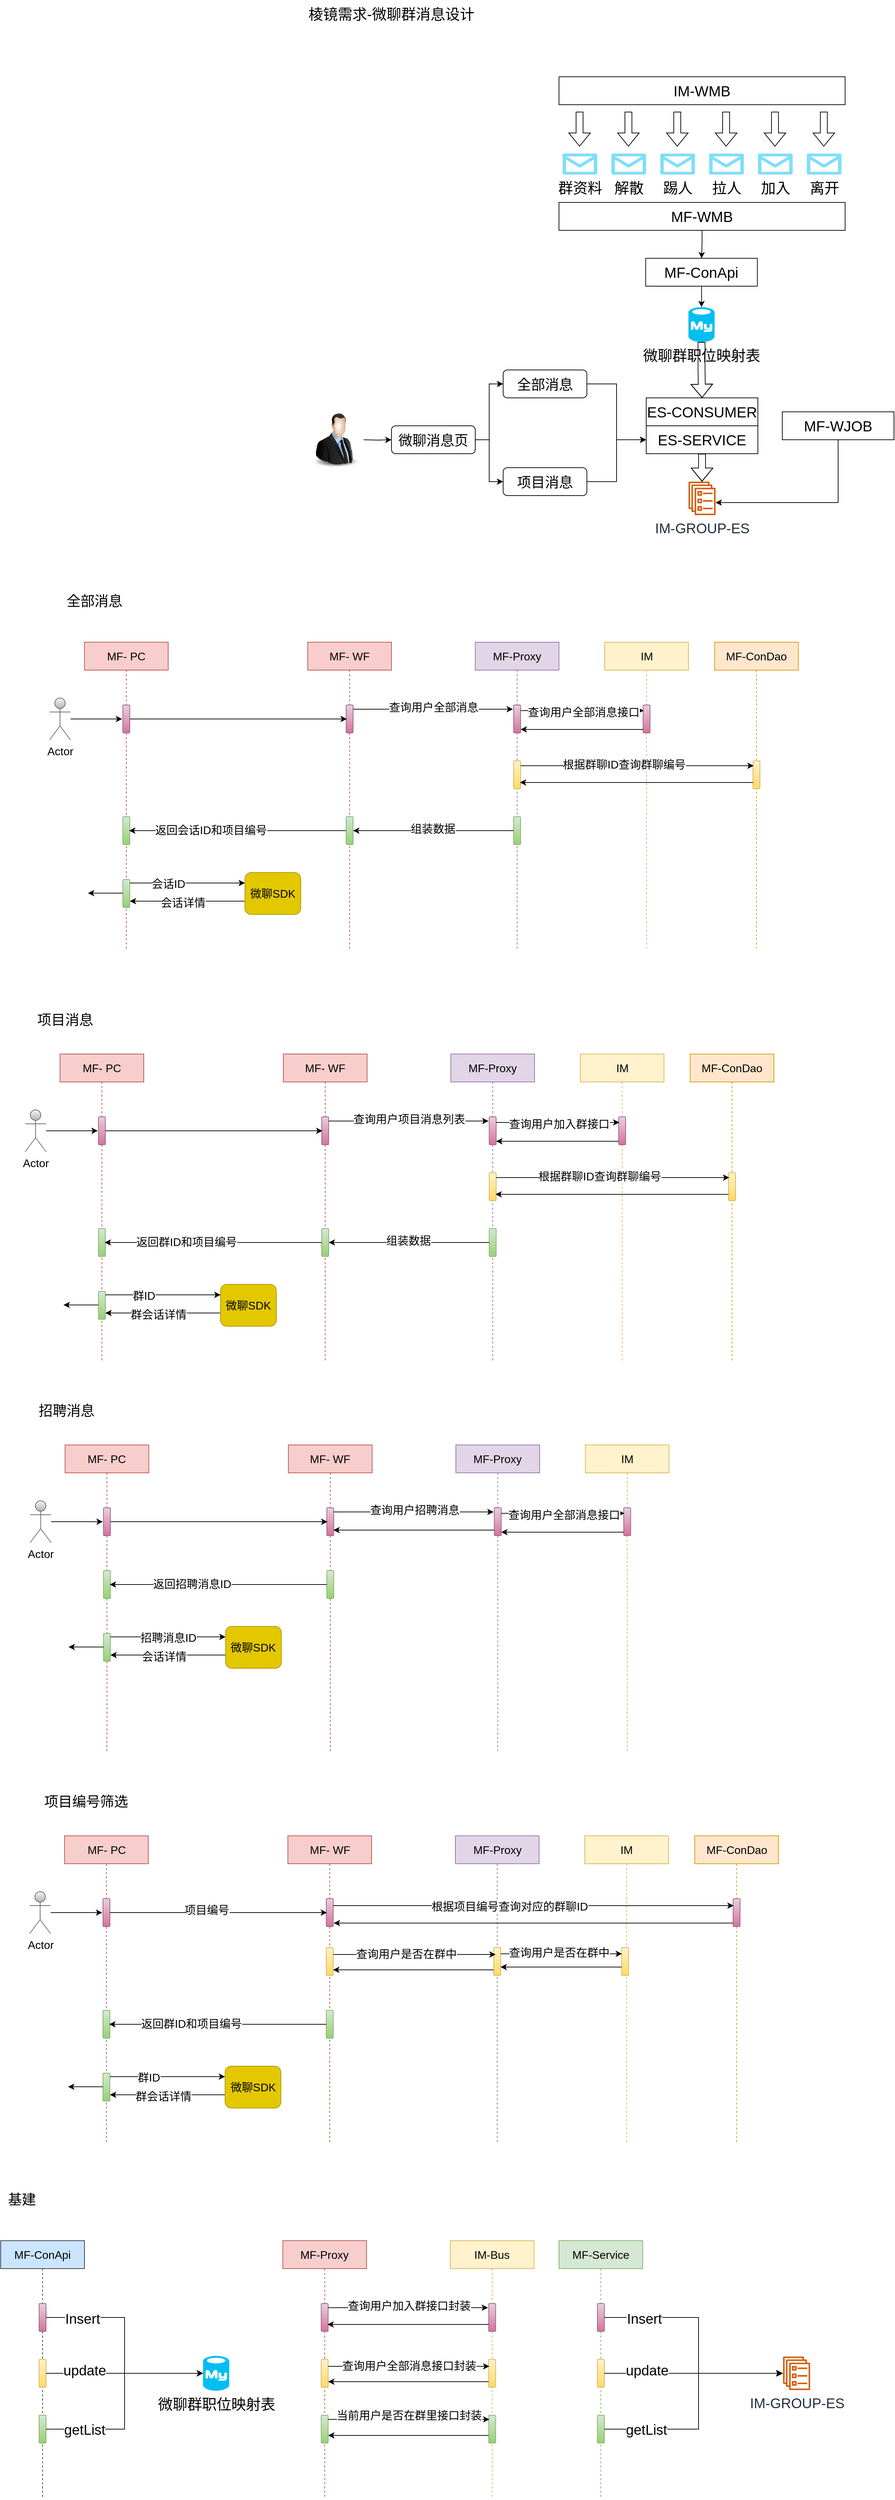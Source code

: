 <mxfile version="20.8.23" type="github">
  <diagram name="第 1 页" id="no80ZFOdHZovuy_X-tqP">
    <mxGraphModel dx="2487" dy="936" grid="1" gridSize="10" guides="1" tooltips="1" connect="1" arrows="1" fold="1" page="0" pageScale="1" pageWidth="827" pageHeight="1169" math="0" shadow="0">
      <root>
        <mxCell id="0" />
        <mxCell id="1" parent="0" />
        <mxCell id="bVZNavHaQ_ImXWAmaFeS-1" value="棱镜需求-微聊群消息设计" style="text;html=1;strokeColor=none;fillColor=none;align=center;verticalAlign=middle;whiteSpace=wrap;rounded=0;fontSize=21;" vertex="1" parent="1">
          <mxGeometry x="-320" y="80" width="240" height="40" as="geometry" />
        </mxCell>
        <mxCell id="bVZNavHaQ_ImXWAmaFeS-10" value="" style="edgeStyle=orthogonalEdgeStyle;rounded=0;orthogonalLoop=1;jettySize=auto;html=1;fontSize=21;" edge="1" parent="1" source="bVZNavHaQ_ImXWAmaFeS-7">
          <mxGeometry relative="1" as="geometry">
            <mxPoint x="380" y="240" as="targetPoint" />
          </mxGeometry>
        </mxCell>
        <mxCell id="bVZNavHaQ_ImXWAmaFeS-11" value="MF-ConApi" style="shape=umlLifeline;perimeter=lifelinePerimeter;whiteSpace=wrap;html=1;container=1;collapsible=0;recursiveResize=0;outlineConnect=0;rounded=0;fontFamily=Helvetica;fontSize=16;strokeColor=#36393d;fillColor=#cce5ff;" vertex="1" parent="1">
          <mxGeometry x="-760" y="3290" width="120" height="370" as="geometry" />
        </mxCell>
        <mxCell id="bVZNavHaQ_ImXWAmaFeS-13" value="" style="html=1;points=[];perimeter=orthogonalPerimeter;rounded=1;fontFamily=Helvetica;fontSize=19;strokeColor=#996185;fillColor=#e6d0de;gradientColor=#d5739d;" vertex="1" parent="bVZNavHaQ_ImXWAmaFeS-11">
          <mxGeometry x="55" y="90" width="10" height="40" as="geometry" />
        </mxCell>
        <mxCell id="bVZNavHaQ_ImXWAmaFeS-15" value="" style="html=1;points=[];perimeter=orthogonalPerimeter;rounded=1;fontFamily=Helvetica;fontSize=19;strokeColor=#d6b656;fillColor=#fff2cc;gradientColor=#ffd966;" vertex="1" parent="bVZNavHaQ_ImXWAmaFeS-11">
          <mxGeometry x="55" y="170" width="10" height="40" as="geometry" />
        </mxCell>
        <mxCell id="bVZNavHaQ_ImXWAmaFeS-17" value="" style="html=1;points=[];perimeter=orthogonalPerimeter;rounded=1;fontFamily=Helvetica;fontSize=19;strokeColor=#82b366;fillColor=#d5e8d4;gradientColor=#97d077;" vertex="1" parent="bVZNavHaQ_ImXWAmaFeS-11">
          <mxGeometry x="55" y="250" width="10" height="40" as="geometry" />
        </mxCell>
        <mxCell id="bVZNavHaQ_ImXWAmaFeS-52" value="IM-GROUP-ES" style="sketch=0;outlineConnect=0;fontColor=#232F3E;gradientColor=none;fillColor=#D45B07;strokeColor=none;dashed=0;verticalLabelPosition=bottom;verticalAlign=top;align=center;html=1;fontSize=20;fontStyle=0;aspect=fixed;pointerEvents=1;shape=mxgraph.aws4.ecs_service;rounded=1;shadow=0;glass=0;" vertex="1" parent="1">
          <mxGeometry x="225.5" y="770" width="39" height="48" as="geometry" />
        </mxCell>
        <mxCell id="bVZNavHaQ_ImXWAmaFeS-53" value="群资料" style="verticalLabelPosition=bottom;html=1;verticalAlign=top;align=center;strokeColor=none;fillColor=#00BEF2;shape=mxgraph.azure.message;pointerEvents=1;rounded=1;shadow=0;glass=0;fontSize=21;" vertex="1" parent="1">
          <mxGeometry x="45" y="300" width="50" height="30" as="geometry" />
        </mxCell>
        <mxCell id="bVZNavHaQ_ImXWAmaFeS-54" value="解散" style="verticalLabelPosition=bottom;html=1;verticalAlign=top;align=center;strokeColor=none;fillColor=#00BEF2;shape=mxgraph.azure.message;pointerEvents=1;rounded=1;shadow=0;glass=0;fontSize=21;" vertex="1" parent="1">
          <mxGeometry x="115" y="300" width="50" height="30" as="geometry" />
        </mxCell>
        <mxCell id="bVZNavHaQ_ImXWAmaFeS-55" value="踢人" style="verticalLabelPosition=bottom;html=1;verticalAlign=top;align=center;strokeColor=none;fillColor=#00BEF2;shape=mxgraph.azure.message;pointerEvents=1;rounded=1;shadow=0;glass=0;fontSize=21;" vertex="1" parent="1">
          <mxGeometry x="185" y="300" width="50" height="30" as="geometry" />
        </mxCell>
        <mxCell id="bVZNavHaQ_ImXWAmaFeS-56" value="拉人" style="verticalLabelPosition=bottom;html=1;verticalAlign=top;align=center;strokeColor=none;fillColor=#00BEF2;shape=mxgraph.azure.message;pointerEvents=1;rounded=1;shadow=0;glass=0;fontSize=21;" vertex="1" parent="1">
          <mxGeometry x="255" y="300" width="50" height="30" as="geometry" />
        </mxCell>
        <mxCell id="bVZNavHaQ_ImXWAmaFeS-57" value="加入" style="verticalLabelPosition=bottom;html=1;verticalAlign=top;align=center;strokeColor=none;fillColor=#00BEF2;shape=mxgraph.azure.message;pointerEvents=1;rounded=1;shadow=0;glass=0;fontSize=21;" vertex="1" parent="1">
          <mxGeometry x="325" y="300" width="50" height="30" as="geometry" />
        </mxCell>
        <mxCell id="bVZNavHaQ_ImXWAmaFeS-58" value="离开" style="verticalLabelPosition=bottom;html=1;verticalAlign=top;align=center;strokeColor=none;fillColor=#00BEF2;shape=mxgraph.azure.message;pointerEvents=1;rounded=1;shadow=0;glass=0;fontSize=21;" vertex="1" parent="1">
          <mxGeometry x="395" y="300" width="50" height="30" as="geometry" />
        </mxCell>
        <mxCell id="bVZNavHaQ_ImXWAmaFeS-63" value="IM-WMB" style="rounded=0;whiteSpace=wrap;html=1;shadow=0;glass=0;fontSize=21;" vertex="1" parent="1">
          <mxGeometry x="40" y="190" width="410" height="40" as="geometry" />
        </mxCell>
        <mxCell id="bVZNavHaQ_ImXWAmaFeS-71" value="" style="shape=flexArrow;endArrow=classic;html=1;rounded=0;fontSize=21;" edge="1" parent="1">
          <mxGeometry width="50" height="50" relative="1" as="geometry">
            <mxPoint x="69.5" y="240" as="sourcePoint" />
            <mxPoint x="69.5" y="290" as="targetPoint" />
          </mxGeometry>
        </mxCell>
        <mxCell id="bVZNavHaQ_ImXWAmaFeS-72" value="" style="shape=flexArrow;endArrow=classic;html=1;rounded=0;fontSize=21;" edge="1" parent="1">
          <mxGeometry width="50" height="50" relative="1" as="geometry">
            <mxPoint x="139.5" y="240" as="sourcePoint" />
            <mxPoint x="139.5" y="290" as="targetPoint" />
          </mxGeometry>
        </mxCell>
        <mxCell id="bVZNavHaQ_ImXWAmaFeS-73" value="" style="shape=flexArrow;endArrow=classic;html=1;rounded=0;fontSize=21;" edge="1" parent="1">
          <mxGeometry width="50" height="50" relative="1" as="geometry">
            <mxPoint x="209.5" y="240" as="sourcePoint" />
            <mxPoint x="209.5" y="290" as="targetPoint" />
          </mxGeometry>
        </mxCell>
        <mxCell id="bVZNavHaQ_ImXWAmaFeS-74" value="" style="shape=flexArrow;endArrow=classic;html=1;rounded=0;fontSize=21;" edge="1" parent="1">
          <mxGeometry width="50" height="50" relative="1" as="geometry">
            <mxPoint x="279.5" y="240" as="sourcePoint" />
            <mxPoint x="279.5" y="290" as="targetPoint" />
          </mxGeometry>
        </mxCell>
        <mxCell id="bVZNavHaQ_ImXWAmaFeS-75" value="" style="shape=flexArrow;endArrow=classic;html=1;rounded=0;fontSize=21;" edge="1" parent="1">
          <mxGeometry width="50" height="50" relative="1" as="geometry">
            <mxPoint x="349.5" y="240" as="sourcePoint" />
            <mxPoint x="349.5" y="290" as="targetPoint" />
          </mxGeometry>
        </mxCell>
        <mxCell id="bVZNavHaQ_ImXWAmaFeS-76" value="" style="shape=flexArrow;endArrow=classic;html=1;rounded=0;fontSize=21;" edge="1" parent="1">
          <mxGeometry width="50" height="50" relative="1" as="geometry">
            <mxPoint x="419.5" y="240" as="sourcePoint" />
            <mxPoint x="419.5" y="290" as="targetPoint" />
          </mxGeometry>
        </mxCell>
        <mxCell id="bVZNavHaQ_ImXWAmaFeS-78" style="edgeStyle=orthogonalEdgeStyle;rounded=0;orthogonalLoop=1;jettySize=auto;html=1;fontSize=21;shape=flexArrow;" edge="1" parent="1" source="bVZNavHaQ_ImXWAmaFeS-77" target="bVZNavHaQ_ImXWAmaFeS-52">
          <mxGeometry relative="1" as="geometry" />
        </mxCell>
        <mxCell id="bVZNavHaQ_ImXWAmaFeS-77" value="ES-SERVICE" style="rounded=0;whiteSpace=wrap;html=1;shadow=0;glass=0;fontSize=21;" vertex="1" parent="1">
          <mxGeometry x="165" y="690" width="160" height="40" as="geometry" />
        </mxCell>
        <mxCell id="bVZNavHaQ_ImXWAmaFeS-107" style="edgeStyle=orthogonalEdgeStyle;rounded=0;orthogonalLoop=1;jettySize=auto;html=1;entryX=0.5;entryY=0;entryDx=0;entryDy=0;fontSize=20;" edge="1" parent="1" source="bVZNavHaQ_ImXWAmaFeS-79" target="bVZNavHaQ_ImXWAmaFeS-105">
          <mxGeometry relative="1" as="geometry" />
        </mxCell>
        <mxCell id="bVZNavHaQ_ImXWAmaFeS-79" value="MF-WMB" style="rounded=0;whiteSpace=wrap;html=1;shadow=0;glass=0;fontSize=21;" vertex="1" parent="1">
          <mxGeometry x="40" y="370" width="410" height="40" as="geometry" />
        </mxCell>
        <mxCell id="bVZNavHaQ_ImXWAmaFeS-85" style="edgeStyle=orthogonalEdgeStyle;shape=flexArrow;rounded=0;orthogonalLoop=1;jettySize=auto;html=1;entryX=0.5;entryY=0;entryDx=0;entryDy=0;fontSize=21;" edge="1" parent="1" source="bVZNavHaQ_ImXWAmaFeS-80" target="bVZNavHaQ_ImXWAmaFeS-84">
          <mxGeometry relative="1" as="geometry" />
        </mxCell>
        <mxCell id="bVZNavHaQ_ImXWAmaFeS-80" value="微聊群职位映射表" style="verticalLabelPosition=bottom;html=1;verticalAlign=top;align=center;strokeColor=none;fillColor=#00BEF2;shape=mxgraph.azure.mysql_database;rounded=0;shadow=0;glass=0;fontSize=21;" vertex="1" parent="1">
          <mxGeometry x="225.5" y="520" width="37.5" height="50" as="geometry" />
        </mxCell>
        <mxCell id="bVZNavHaQ_ImXWAmaFeS-84" value="ES-CONSUMER" style="rounded=0;whiteSpace=wrap;html=1;shadow=0;glass=0;fontSize=21;" vertex="1" parent="1">
          <mxGeometry x="165" y="650" width="160" height="40" as="geometry" />
        </mxCell>
        <mxCell id="bVZNavHaQ_ImXWAmaFeS-90" style="edgeStyle=orthogonalEdgeStyle;rounded=0;orthogonalLoop=1;jettySize=auto;html=1;fontSize=20;" edge="1" parent="1" target="bVZNavHaQ_ImXWAmaFeS-89">
          <mxGeometry relative="1" as="geometry">
            <mxPoint x="-240" y="710" as="sourcePoint" />
          </mxGeometry>
        </mxCell>
        <mxCell id="bVZNavHaQ_ImXWAmaFeS-87" value="" style="image;html=1;image=img/lib/clip_art/people/Suit_Man_128x128.png;rounded=0;shadow=0;glass=0;fontSize=20;" vertex="1" parent="1">
          <mxGeometry x="-320" y="670" width="80" height="80" as="geometry" />
        </mxCell>
        <mxCell id="bVZNavHaQ_ImXWAmaFeS-92" value="" style="edgeStyle=orthogonalEdgeStyle;rounded=0;orthogonalLoop=1;jettySize=auto;html=1;fontSize=20;" edge="1" parent="1" source="bVZNavHaQ_ImXWAmaFeS-89" target="bVZNavHaQ_ImXWAmaFeS-91">
          <mxGeometry relative="1" as="geometry">
            <Array as="points">
              <mxPoint x="-60" y="710" />
              <mxPoint x="-60" y="630" />
            </Array>
          </mxGeometry>
        </mxCell>
        <mxCell id="bVZNavHaQ_ImXWAmaFeS-96" value="" style="edgeStyle=orthogonalEdgeStyle;rounded=0;orthogonalLoop=1;jettySize=auto;html=1;fontSize=20;" edge="1" parent="1" source="bVZNavHaQ_ImXWAmaFeS-89" target="bVZNavHaQ_ImXWAmaFeS-93">
          <mxGeometry relative="1" as="geometry">
            <Array as="points">
              <mxPoint x="-60" y="710" />
              <mxPoint x="-60" y="770" />
            </Array>
          </mxGeometry>
        </mxCell>
        <mxCell id="bVZNavHaQ_ImXWAmaFeS-89" value="微聊消息页" style="rounded=1;whiteSpace=wrap;html=1;shadow=0;glass=0;fontSize=20;" vertex="1" parent="1">
          <mxGeometry x="-200" y="690" width="120" height="40" as="geometry" />
        </mxCell>
        <mxCell id="bVZNavHaQ_ImXWAmaFeS-101" style="edgeStyle=orthogonalEdgeStyle;rounded=0;orthogonalLoop=1;jettySize=auto;html=1;entryX=0;entryY=0.5;entryDx=0;entryDy=0;fontSize=20;" edge="1" parent="1" source="bVZNavHaQ_ImXWAmaFeS-91" target="bVZNavHaQ_ImXWAmaFeS-77">
          <mxGeometry relative="1" as="geometry" />
        </mxCell>
        <mxCell id="bVZNavHaQ_ImXWAmaFeS-91" value="全部消息" style="rounded=1;whiteSpace=wrap;html=1;shadow=0;glass=0;fontSize=20;fillColor=rgb(255, 255, 255);" vertex="1" parent="1">
          <mxGeometry x="-40" y="610" width="120" height="40" as="geometry" />
        </mxCell>
        <mxCell id="bVZNavHaQ_ImXWAmaFeS-102" style="edgeStyle=orthogonalEdgeStyle;rounded=0;orthogonalLoop=1;jettySize=auto;html=1;entryX=0;entryY=0.5;entryDx=0;entryDy=0;fontSize=20;" edge="1" parent="1" source="bVZNavHaQ_ImXWAmaFeS-93" target="bVZNavHaQ_ImXWAmaFeS-77">
          <mxGeometry relative="1" as="geometry" />
        </mxCell>
        <mxCell id="bVZNavHaQ_ImXWAmaFeS-93" value="项目消息" style="rounded=1;whiteSpace=wrap;html=1;shadow=0;glass=0;fontSize=20;fillColor=rgb(255, 255, 255);" vertex="1" parent="1">
          <mxGeometry x="-40" y="750" width="120" height="40" as="geometry" />
        </mxCell>
        <mxCell id="bVZNavHaQ_ImXWAmaFeS-104" style="edgeStyle=orthogonalEdgeStyle;rounded=0;orthogonalLoop=1;jettySize=auto;html=1;fontSize=20;" edge="1" parent="1" source="bVZNavHaQ_ImXWAmaFeS-103" target="bVZNavHaQ_ImXWAmaFeS-52">
          <mxGeometry relative="1" as="geometry">
            <Array as="points">
              <mxPoint x="440" y="800" />
            </Array>
          </mxGeometry>
        </mxCell>
        <mxCell id="bVZNavHaQ_ImXWAmaFeS-103" value="MF-WJOB" style="rounded=0;whiteSpace=wrap;html=1;shadow=0;glass=0;fontSize=21;" vertex="1" parent="1">
          <mxGeometry x="360" y="670" width="160" height="40" as="geometry" />
        </mxCell>
        <mxCell id="bVZNavHaQ_ImXWAmaFeS-108" style="edgeStyle=orthogonalEdgeStyle;rounded=0;orthogonalLoop=1;jettySize=auto;html=1;entryX=0.5;entryY=0;entryDx=0;entryDy=0;entryPerimeter=0;fontSize=20;" edge="1" parent="1" source="bVZNavHaQ_ImXWAmaFeS-105" target="bVZNavHaQ_ImXWAmaFeS-80">
          <mxGeometry relative="1" as="geometry" />
        </mxCell>
        <mxCell id="bVZNavHaQ_ImXWAmaFeS-105" value="MF-ConApi" style="rounded=0;whiteSpace=wrap;html=1;shadow=0;glass=0;fontSize=21;" vertex="1" parent="1">
          <mxGeometry x="164.25" y="450" width="160" height="40" as="geometry" />
        </mxCell>
        <mxCell id="bVZNavHaQ_ImXWAmaFeS-109" value="微聊群职位映射表" style="verticalLabelPosition=bottom;html=1;verticalAlign=top;align=center;strokeColor=none;fillColor=#00BEF2;shape=mxgraph.azure.mysql_database;rounded=0;shadow=0;glass=0;fontSize=21;" vertex="1" parent="1">
          <mxGeometry x="-470" y="3455" width="37.5" height="50" as="geometry" />
        </mxCell>
        <mxCell id="bVZNavHaQ_ImXWAmaFeS-110" style="edgeStyle=orthogonalEdgeStyle;rounded=0;orthogonalLoop=1;jettySize=auto;html=1;entryX=0;entryY=0.5;entryDx=0;entryDy=0;entryPerimeter=0;fontSize=20;" edge="1" parent="1" source="bVZNavHaQ_ImXWAmaFeS-13" target="bVZNavHaQ_ImXWAmaFeS-109">
          <mxGeometry relative="1" as="geometry" />
        </mxCell>
        <mxCell id="bVZNavHaQ_ImXWAmaFeS-113" value="Insert" style="edgeLabel;html=1;align=center;verticalAlign=middle;resizable=0;points=[];fontSize=20;" vertex="1" connectable="0" parent="bVZNavHaQ_ImXWAmaFeS-110">
          <mxGeometry x="-0.659" y="-1" relative="1" as="geometry">
            <mxPoint as="offset" />
          </mxGeometry>
        </mxCell>
        <mxCell id="bVZNavHaQ_ImXWAmaFeS-111" style="edgeStyle=orthogonalEdgeStyle;rounded=0;orthogonalLoop=1;jettySize=auto;html=1;entryX=0;entryY=0.5;entryDx=0;entryDy=0;entryPerimeter=0;fontSize=20;" edge="1" parent="1" source="bVZNavHaQ_ImXWAmaFeS-15" target="bVZNavHaQ_ImXWAmaFeS-109">
          <mxGeometry relative="1" as="geometry" />
        </mxCell>
        <mxCell id="bVZNavHaQ_ImXWAmaFeS-114" value="update" style="edgeLabel;html=1;align=center;verticalAlign=middle;resizable=0;points=[];fontSize=20;" vertex="1" connectable="0" parent="bVZNavHaQ_ImXWAmaFeS-111">
          <mxGeometry x="-0.609" y="3" relative="1" as="geometry">
            <mxPoint x="11" y="-2" as="offset" />
          </mxGeometry>
        </mxCell>
        <mxCell id="bVZNavHaQ_ImXWAmaFeS-112" style="edgeStyle=orthogonalEdgeStyle;rounded=0;orthogonalLoop=1;jettySize=auto;html=1;entryX=0;entryY=0.5;entryDx=0;entryDy=0;entryPerimeter=0;fontSize=20;" edge="1" parent="1" source="bVZNavHaQ_ImXWAmaFeS-17" target="bVZNavHaQ_ImXWAmaFeS-109">
          <mxGeometry relative="1" as="geometry" />
        </mxCell>
        <mxCell id="bVZNavHaQ_ImXWAmaFeS-115" value="getList" style="edgeLabel;html=1;align=center;verticalAlign=middle;resizable=0;points=[];fontSize=20;" vertex="1" connectable="0" parent="bVZNavHaQ_ImXWAmaFeS-112">
          <mxGeometry x="-0.698" y="2" relative="1" as="geometry">
            <mxPoint x="9" y="2" as="offset" />
          </mxGeometry>
        </mxCell>
        <mxCell id="bVZNavHaQ_ImXWAmaFeS-116" value="基建" style="text;html=1;align=center;verticalAlign=middle;resizable=0;points=[];autosize=1;strokeColor=none;fillColor=none;fontSize=20;" vertex="1" parent="1">
          <mxGeometry x="-760" y="3210" width="60" height="40" as="geometry" />
        </mxCell>
        <mxCell id="bVZNavHaQ_ImXWAmaFeS-117" value="MF-Proxy" style="shape=umlLifeline;perimeter=lifelinePerimeter;whiteSpace=wrap;html=1;container=1;collapsible=0;recursiveResize=0;outlineConnect=0;rounded=0;fontFamily=Helvetica;fontSize=16;strokeColor=#b85450;fillColor=#f8cecc;" vertex="1" parent="1">
          <mxGeometry x="-355.75" y="3290" width="120" height="370" as="geometry" />
        </mxCell>
        <mxCell id="bVZNavHaQ_ImXWAmaFeS-118" value="" style="html=1;points=[];perimeter=orthogonalPerimeter;rounded=1;fontFamily=Helvetica;fontSize=19;strokeColor=#996185;fillColor=#e6d0de;gradientColor=#d5739d;" vertex="1" parent="bVZNavHaQ_ImXWAmaFeS-117">
          <mxGeometry x="55" y="90" width="10" height="40" as="geometry" />
        </mxCell>
        <mxCell id="bVZNavHaQ_ImXWAmaFeS-119" value="" style="html=1;points=[];perimeter=orthogonalPerimeter;rounded=1;fontFamily=Helvetica;fontSize=19;strokeColor=#d6b656;fillColor=#fff2cc;gradientColor=#ffd966;" vertex="1" parent="bVZNavHaQ_ImXWAmaFeS-117">
          <mxGeometry x="55" y="170" width="10" height="40" as="geometry" />
        </mxCell>
        <mxCell id="bVZNavHaQ_ImXWAmaFeS-120" value="" style="html=1;points=[];perimeter=orthogonalPerimeter;rounded=1;fontFamily=Helvetica;fontSize=19;strokeColor=#82b366;fillColor=#d5e8d4;gradientColor=#97d077;" vertex="1" parent="bVZNavHaQ_ImXWAmaFeS-117">
          <mxGeometry x="55" y="250" width="10" height="40" as="geometry" />
        </mxCell>
        <mxCell id="bVZNavHaQ_ImXWAmaFeS-121" value="IM-Bus" style="shape=umlLifeline;perimeter=lifelinePerimeter;whiteSpace=wrap;html=1;container=1;collapsible=0;recursiveResize=0;outlineConnect=0;rounded=0;fontFamily=Helvetica;fontSize=16;strokeColor=#d6b656;fillColor=#fff2cc;" vertex="1" parent="1">
          <mxGeometry x="-115.75" y="3290" width="120" height="370" as="geometry" />
        </mxCell>
        <mxCell id="bVZNavHaQ_ImXWAmaFeS-122" value="" style="html=1;points=[];perimeter=orthogonalPerimeter;rounded=1;fontFamily=Helvetica;fontSize=19;strokeColor=#996185;fillColor=#e6d0de;gradientColor=#d5739d;" vertex="1" parent="bVZNavHaQ_ImXWAmaFeS-121">
          <mxGeometry x="55" y="90" width="10" height="40" as="geometry" />
        </mxCell>
        <mxCell id="bVZNavHaQ_ImXWAmaFeS-123" value="" style="html=1;points=[];perimeter=orthogonalPerimeter;rounded=1;fontFamily=Helvetica;fontSize=19;strokeColor=#d6b656;fillColor=#fff2cc;gradientColor=#ffd966;" vertex="1" parent="bVZNavHaQ_ImXWAmaFeS-121">
          <mxGeometry x="55" y="170" width="10" height="40" as="geometry" />
        </mxCell>
        <mxCell id="bVZNavHaQ_ImXWAmaFeS-124" value="" style="html=1;points=[];perimeter=orthogonalPerimeter;rounded=1;fontFamily=Helvetica;fontSize=19;strokeColor=#82b366;fillColor=#d5e8d4;gradientColor=#97d077;" vertex="1" parent="bVZNavHaQ_ImXWAmaFeS-121">
          <mxGeometry x="55" y="250" width="10" height="40" as="geometry" />
        </mxCell>
        <mxCell id="bVZNavHaQ_ImXWAmaFeS-127" style="edgeStyle=orthogonalEdgeStyle;rounded=0;orthogonalLoop=1;jettySize=auto;html=1;entryX=-0.1;entryY=0.15;entryDx=0;entryDy=0;entryPerimeter=0;fontSize=20;" edge="1" parent="1" source="bVZNavHaQ_ImXWAmaFeS-118" target="bVZNavHaQ_ImXWAmaFeS-122">
          <mxGeometry relative="1" as="geometry">
            <Array as="points">
              <mxPoint x="-235.75" y="3386" />
              <mxPoint x="-235.75" y="3386" />
            </Array>
          </mxGeometry>
        </mxCell>
        <mxCell id="bVZNavHaQ_ImXWAmaFeS-133" value="查询用户加入群接口封装" style="edgeLabel;html=1;align=center;verticalAlign=middle;resizable=0;points=[];fontSize=16;" vertex="1" connectable="0" parent="bVZNavHaQ_ImXWAmaFeS-127">
          <mxGeometry x="-0.293" y="3" relative="1" as="geometry">
            <mxPoint x="34" as="offset" />
          </mxGeometry>
        </mxCell>
        <mxCell id="bVZNavHaQ_ImXWAmaFeS-128" style="edgeStyle=orthogonalEdgeStyle;rounded=0;orthogonalLoop=1;jettySize=auto;html=1;entryX=0.9;entryY=0.75;entryDx=0;entryDy=0;entryPerimeter=0;fontSize=20;" edge="1" parent="1" source="bVZNavHaQ_ImXWAmaFeS-122" target="bVZNavHaQ_ImXWAmaFeS-118">
          <mxGeometry relative="1" as="geometry">
            <Array as="points">
              <mxPoint x="-115.75" y="3410" />
              <mxPoint x="-115.75" y="3410" />
            </Array>
          </mxGeometry>
        </mxCell>
        <mxCell id="bVZNavHaQ_ImXWAmaFeS-129" style="edgeStyle=orthogonalEdgeStyle;rounded=0;orthogonalLoop=1;jettySize=auto;html=1;entryX=0.1;entryY=0.25;entryDx=0;entryDy=0;entryPerimeter=0;fontSize=20;" edge="1" parent="1" source="bVZNavHaQ_ImXWAmaFeS-119" target="bVZNavHaQ_ImXWAmaFeS-123">
          <mxGeometry relative="1" as="geometry">
            <Array as="points">
              <mxPoint x="-235.75" y="3470" />
              <mxPoint x="-235.75" y="3470" />
            </Array>
          </mxGeometry>
        </mxCell>
        <mxCell id="bVZNavHaQ_ImXWAmaFeS-134" value="查询用户全部消息接口封装" style="edgeLabel;html=1;align=center;verticalAlign=middle;resizable=0;points=[];fontSize=16;" vertex="1" connectable="0" parent="bVZNavHaQ_ImXWAmaFeS-129">
          <mxGeometry x="-0.16" y="1" relative="1" as="geometry">
            <mxPoint x="18" as="offset" />
          </mxGeometry>
        </mxCell>
        <mxCell id="bVZNavHaQ_ImXWAmaFeS-130" style="edgeStyle=orthogonalEdgeStyle;rounded=0;orthogonalLoop=1;jettySize=auto;html=1;entryX=1;entryY=0.8;entryDx=0;entryDy=0;entryPerimeter=0;fontSize=20;" edge="1" parent="1" source="bVZNavHaQ_ImXWAmaFeS-123" target="bVZNavHaQ_ImXWAmaFeS-119">
          <mxGeometry relative="1" as="geometry">
            <Array as="points">
              <mxPoint x="-115.75" y="3492" />
              <mxPoint x="-115.75" y="3492" />
            </Array>
          </mxGeometry>
        </mxCell>
        <mxCell id="bVZNavHaQ_ImXWAmaFeS-131" style="edgeStyle=orthogonalEdgeStyle;rounded=0;orthogonalLoop=1;jettySize=auto;html=1;entryX=0.1;entryY=0.15;entryDx=0;entryDy=0;entryPerimeter=0;fontSize=20;" edge="1" parent="1" source="bVZNavHaQ_ImXWAmaFeS-120" target="bVZNavHaQ_ImXWAmaFeS-124">
          <mxGeometry relative="1" as="geometry">
            <Array as="points">
              <mxPoint x="-235.75" y="3546" />
              <mxPoint x="-235.75" y="3546" />
            </Array>
          </mxGeometry>
        </mxCell>
        <mxCell id="bVZNavHaQ_ImXWAmaFeS-150" value="当前用户是否在群里接口封装" style="edgeLabel;html=1;align=center;verticalAlign=middle;resizable=0;points=[];fontSize=16;" vertex="1" connectable="0" parent="bVZNavHaQ_ImXWAmaFeS-131">
          <mxGeometry x="-0.1" y="2" relative="1" as="geometry">
            <mxPoint x="11" y="-4" as="offset" />
          </mxGeometry>
        </mxCell>
        <mxCell id="bVZNavHaQ_ImXWAmaFeS-132" style="edgeStyle=orthogonalEdgeStyle;rounded=0;orthogonalLoop=1;jettySize=auto;html=1;entryX=1;entryY=0.725;entryDx=0;entryDy=0;entryPerimeter=0;fontSize=20;" edge="1" parent="1" source="bVZNavHaQ_ImXWAmaFeS-124" target="bVZNavHaQ_ImXWAmaFeS-120">
          <mxGeometry relative="1" as="geometry">
            <Array as="points">
              <mxPoint x="-115.75" y="3569" />
              <mxPoint x="-115.75" y="3569" />
            </Array>
          </mxGeometry>
        </mxCell>
        <mxCell id="bVZNavHaQ_ImXWAmaFeS-135" value="MF-Service" style="shape=umlLifeline;perimeter=lifelinePerimeter;whiteSpace=wrap;html=1;container=1;collapsible=0;recursiveResize=0;outlineConnect=0;rounded=0;fontFamily=Helvetica;fontSize=16;strokeColor=#82b366;fillColor=#d5e8d4;" vertex="1" parent="1">
          <mxGeometry x="40" y="3290" width="120" height="370" as="geometry" />
        </mxCell>
        <mxCell id="bVZNavHaQ_ImXWAmaFeS-136" value="" style="html=1;points=[];perimeter=orthogonalPerimeter;rounded=1;fontFamily=Helvetica;fontSize=19;strokeColor=#996185;fillColor=#e6d0de;gradientColor=#d5739d;" vertex="1" parent="bVZNavHaQ_ImXWAmaFeS-135">
          <mxGeometry x="55" y="90" width="10" height="40" as="geometry" />
        </mxCell>
        <mxCell id="bVZNavHaQ_ImXWAmaFeS-137" value="" style="html=1;points=[];perimeter=orthogonalPerimeter;rounded=1;fontFamily=Helvetica;fontSize=19;strokeColor=#d6b656;fillColor=#fff2cc;gradientColor=#ffd966;" vertex="1" parent="bVZNavHaQ_ImXWAmaFeS-135">
          <mxGeometry x="55" y="170" width="10" height="40" as="geometry" />
        </mxCell>
        <mxCell id="bVZNavHaQ_ImXWAmaFeS-138" value="" style="html=1;points=[];perimeter=orthogonalPerimeter;rounded=1;fontFamily=Helvetica;fontSize=19;strokeColor=#82b366;fillColor=#d5e8d4;gradientColor=#97d077;" vertex="1" parent="bVZNavHaQ_ImXWAmaFeS-135">
          <mxGeometry x="55" y="250" width="10" height="40" as="geometry" />
        </mxCell>
        <mxCell id="bVZNavHaQ_ImXWAmaFeS-140" style="edgeStyle=orthogonalEdgeStyle;rounded=0;orthogonalLoop=1;jettySize=auto;html=1;fontSize=20;" edge="1" parent="1" source="bVZNavHaQ_ImXWAmaFeS-136">
          <mxGeometry relative="1" as="geometry">
            <mxPoint x="360" y="3480" as="targetPoint" />
            <Array as="points">
              <mxPoint x="240" y="3400" />
              <mxPoint x="240" y="3480" />
            </Array>
          </mxGeometry>
        </mxCell>
        <mxCell id="bVZNavHaQ_ImXWAmaFeS-141" value="Insert" style="edgeLabel;html=1;align=center;verticalAlign=middle;resizable=0;points=[];fontSize=20;" vertex="1" connectable="0" parent="bVZNavHaQ_ImXWAmaFeS-140">
          <mxGeometry x="-0.659" y="-1" relative="1" as="geometry">
            <mxPoint as="offset" />
          </mxGeometry>
        </mxCell>
        <mxCell id="bVZNavHaQ_ImXWAmaFeS-142" style="edgeStyle=orthogonalEdgeStyle;rounded=0;orthogonalLoop=1;jettySize=auto;html=1;fontSize=20;" edge="1" parent="1" source="bVZNavHaQ_ImXWAmaFeS-137" target="bVZNavHaQ_ImXWAmaFeS-146">
          <mxGeometry relative="1" as="geometry" />
        </mxCell>
        <mxCell id="bVZNavHaQ_ImXWAmaFeS-143" value="update" style="edgeLabel;html=1;align=center;verticalAlign=middle;resizable=0;points=[];fontSize=20;" vertex="1" connectable="0" parent="bVZNavHaQ_ImXWAmaFeS-142">
          <mxGeometry x="-0.609" y="3" relative="1" as="geometry">
            <mxPoint x="11" y="-2" as="offset" />
          </mxGeometry>
        </mxCell>
        <mxCell id="bVZNavHaQ_ImXWAmaFeS-144" style="edgeStyle=orthogonalEdgeStyle;rounded=0;orthogonalLoop=1;jettySize=auto;html=1;fontSize=20;" edge="1" parent="1" source="bVZNavHaQ_ImXWAmaFeS-138">
          <mxGeometry relative="1" as="geometry">
            <mxPoint x="360" y="3480" as="targetPoint" />
            <Array as="points">
              <mxPoint x="240" y="3560" />
              <mxPoint x="240" y="3480" />
            </Array>
          </mxGeometry>
        </mxCell>
        <mxCell id="bVZNavHaQ_ImXWAmaFeS-145" value="getList" style="edgeLabel;html=1;align=center;verticalAlign=middle;resizable=0;points=[];fontSize=20;" vertex="1" connectable="0" parent="bVZNavHaQ_ImXWAmaFeS-144">
          <mxGeometry x="-0.698" y="2" relative="1" as="geometry">
            <mxPoint x="9" y="2" as="offset" />
          </mxGeometry>
        </mxCell>
        <mxCell id="bVZNavHaQ_ImXWAmaFeS-146" value="IM-GROUP-ES" style="sketch=0;outlineConnect=0;fontColor=#232F3E;gradientColor=none;fillColor=#D45B07;strokeColor=none;dashed=0;verticalLabelPosition=bottom;verticalAlign=top;align=center;html=1;fontSize=20;fontStyle=0;aspect=fixed;pointerEvents=1;shape=mxgraph.aws4.ecs_service;rounded=1;shadow=0;glass=0;" vertex="1" parent="1">
          <mxGeometry x="361" y="3456" width="39" height="48" as="geometry" />
        </mxCell>
        <mxCell id="bVZNavHaQ_ImXWAmaFeS-162" value="全部消息" style="text;html=1;align=center;verticalAlign=middle;resizable=0;points=[];autosize=1;strokeColor=none;fillColor=none;fontSize=20;" vertex="1" parent="1">
          <mxGeometry x="-676.5" y="920" width="100" height="40" as="geometry" />
        </mxCell>
        <mxCell id="bVZNavHaQ_ImXWAmaFeS-178" value="MF- WF" style="shape=umlLifeline;perimeter=lifelinePerimeter;whiteSpace=wrap;html=1;container=1;collapsible=0;recursiveResize=0;outlineConnect=0;rounded=0;fontFamily=Helvetica;fontSize=16;strokeColor=#b85450;fillColor=#f8cecc;" vertex="1" parent="1">
          <mxGeometry x="-320" y="1000" width="120" height="440" as="geometry" />
        </mxCell>
        <mxCell id="bVZNavHaQ_ImXWAmaFeS-179" value="" style="html=1;points=[];perimeter=orthogonalPerimeter;rounded=1;fontFamily=Helvetica;fontSize=19;strokeColor=#996185;fillColor=#e6d0de;gradientColor=#d5739d;" vertex="1" parent="bVZNavHaQ_ImXWAmaFeS-178">
          <mxGeometry x="55" y="90" width="10" height="40" as="geometry" />
        </mxCell>
        <mxCell id="bVZNavHaQ_ImXWAmaFeS-181" value="" style="html=1;points=[];perimeter=orthogonalPerimeter;rounded=1;fontFamily=Helvetica;fontSize=19;strokeColor=#82b366;fillColor=#d5e8d4;gradientColor=#97d077;" vertex="1" parent="bVZNavHaQ_ImXWAmaFeS-178">
          <mxGeometry x="55" y="250" width="10" height="40" as="geometry" />
        </mxCell>
        <mxCell id="bVZNavHaQ_ImXWAmaFeS-182" value="MF-Proxy" style="shape=umlLifeline;perimeter=lifelinePerimeter;whiteSpace=wrap;html=1;container=1;collapsible=0;recursiveResize=0;outlineConnect=0;rounded=0;fontFamily=Helvetica;fontSize=16;strokeColor=#9673a6;fillColor=#e1d5e7;" vertex="1" parent="1">
          <mxGeometry x="-80" y="1000" width="120" height="440" as="geometry" />
        </mxCell>
        <mxCell id="bVZNavHaQ_ImXWAmaFeS-183" value="" style="html=1;points=[];perimeter=orthogonalPerimeter;rounded=1;fontFamily=Helvetica;fontSize=19;strokeColor=#996185;fillColor=#e6d0de;gradientColor=#d5739d;" vertex="1" parent="bVZNavHaQ_ImXWAmaFeS-182">
          <mxGeometry x="55" y="90" width="10" height="40" as="geometry" />
        </mxCell>
        <mxCell id="bVZNavHaQ_ImXWAmaFeS-184" value="" style="html=1;points=[];perimeter=orthogonalPerimeter;rounded=1;fontFamily=Helvetica;fontSize=19;strokeColor=#d6b656;fillColor=#fff2cc;gradientColor=#ffd966;" vertex="1" parent="bVZNavHaQ_ImXWAmaFeS-182">
          <mxGeometry x="55" y="170" width="10" height="40" as="geometry" />
        </mxCell>
        <mxCell id="bVZNavHaQ_ImXWAmaFeS-185" value="" style="html=1;points=[];perimeter=orthogonalPerimeter;rounded=1;fontFamily=Helvetica;fontSize=19;strokeColor=#82b366;fillColor=#d5e8d4;gradientColor=#97d077;" vertex="1" parent="bVZNavHaQ_ImXWAmaFeS-182">
          <mxGeometry x="55" y="250" width="10" height="40" as="geometry" />
        </mxCell>
        <mxCell id="bVZNavHaQ_ImXWAmaFeS-186" style="edgeStyle=orthogonalEdgeStyle;rounded=0;orthogonalLoop=1;jettySize=auto;html=1;entryX=-0.1;entryY=0.15;entryDx=0;entryDy=0;entryPerimeter=0;fontSize=20;" edge="1" parent="1" source="bVZNavHaQ_ImXWAmaFeS-179" target="bVZNavHaQ_ImXWAmaFeS-183">
          <mxGeometry relative="1" as="geometry">
            <Array as="points">
              <mxPoint x="-200" y="1096" />
              <mxPoint x="-200" y="1096" />
            </Array>
          </mxGeometry>
        </mxCell>
        <mxCell id="bVZNavHaQ_ImXWAmaFeS-187" value="查询用户全部消息" style="edgeLabel;html=1;align=center;verticalAlign=middle;resizable=0;points=[];fontSize=16;" vertex="1" connectable="0" parent="bVZNavHaQ_ImXWAmaFeS-186">
          <mxGeometry x="-0.293" y="3" relative="1" as="geometry">
            <mxPoint x="34" as="offset" />
          </mxGeometry>
        </mxCell>
        <mxCell id="bVZNavHaQ_ImXWAmaFeS-195" value="IM" style="shape=umlLifeline;perimeter=lifelinePerimeter;whiteSpace=wrap;html=1;container=1;collapsible=0;recursiveResize=0;outlineConnect=0;rounded=0;fontFamily=Helvetica;fontSize=16;strokeColor=#d6b656;fillColor=#fff2cc;" vertex="1" parent="1">
          <mxGeometry x="105.5" y="1000" width="120" height="440" as="geometry" />
        </mxCell>
        <mxCell id="bVZNavHaQ_ImXWAmaFeS-196" value="" style="html=1;points=[];perimeter=orthogonalPerimeter;rounded=1;fontFamily=Helvetica;fontSize=19;strokeColor=#996185;fillColor=#e6d0de;gradientColor=#d5739d;" vertex="1" parent="bVZNavHaQ_ImXWAmaFeS-195">
          <mxGeometry x="55" y="90" width="10" height="40" as="geometry" />
        </mxCell>
        <mxCell id="bVZNavHaQ_ImXWAmaFeS-199" style="edgeStyle=orthogonalEdgeStyle;rounded=0;orthogonalLoop=1;jettySize=auto;html=1;entryX=0.1;entryY=0.2;entryDx=0;entryDy=0;entryPerimeter=0;fontSize=20;" edge="1" parent="1" source="bVZNavHaQ_ImXWAmaFeS-183" target="bVZNavHaQ_ImXWAmaFeS-196">
          <mxGeometry relative="1" as="geometry">
            <Array as="points">
              <mxPoint x="30" y="1098" />
              <mxPoint x="30" y="1098" />
            </Array>
          </mxGeometry>
        </mxCell>
        <mxCell id="bVZNavHaQ_ImXWAmaFeS-200" value="查询用户全部消息接口" style="edgeLabel;html=1;align=center;verticalAlign=middle;resizable=0;points=[];fontSize=16;" vertex="1" connectable="0" parent="bVZNavHaQ_ImXWAmaFeS-199">
          <mxGeometry x="-0.294" y="3" relative="1" as="geometry">
            <mxPoint x="27" y="5" as="offset" />
          </mxGeometry>
        </mxCell>
        <mxCell id="bVZNavHaQ_ImXWAmaFeS-201" style="edgeStyle=orthogonalEdgeStyle;rounded=0;orthogonalLoop=1;jettySize=auto;html=1;entryX=1;entryY=0.875;entryDx=0;entryDy=0;entryPerimeter=0;fontSize=16;" edge="1" parent="1" source="bVZNavHaQ_ImXWAmaFeS-196" target="bVZNavHaQ_ImXWAmaFeS-183">
          <mxGeometry relative="1" as="geometry">
            <Array as="points">
              <mxPoint x="160" y="1125" />
              <mxPoint x="160" y="1125" />
            </Array>
          </mxGeometry>
        </mxCell>
        <mxCell id="bVZNavHaQ_ImXWAmaFeS-205" value="MF-ConDao" style="shape=umlLifeline;perimeter=lifelinePerimeter;whiteSpace=wrap;html=1;container=1;collapsible=0;recursiveResize=0;outlineConnect=0;rounded=0;fontFamily=Helvetica;fontSize=16;strokeColor=#d79b00;fillColor=#ffe6cc;" vertex="1" parent="1">
          <mxGeometry x="263" y="1000" width="120" height="440" as="geometry" />
        </mxCell>
        <mxCell id="bVZNavHaQ_ImXWAmaFeS-207" value="" style="html=1;points=[];perimeter=orthogonalPerimeter;rounded=1;fontFamily=Helvetica;fontSize=19;strokeColor=#d6b656;fillColor=#fff2cc;gradientColor=#ffd966;" vertex="1" parent="bVZNavHaQ_ImXWAmaFeS-205">
          <mxGeometry x="55" y="170" width="10" height="40" as="geometry" />
        </mxCell>
        <mxCell id="bVZNavHaQ_ImXWAmaFeS-209" style="edgeStyle=orthogonalEdgeStyle;rounded=0;orthogonalLoop=1;jettySize=auto;html=1;entryX=0.1;entryY=0.175;entryDx=0;entryDy=0;entryPerimeter=0;fontSize=16;" edge="1" parent="1" source="bVZNavHaQ_ImXWAmaFeS-184" target="bVZNavHaQ_ImXWAmaFeS-207">
          <mxGeometry relative="1" as="geometry">
            <Array as="points">
              <mxPoint x="70" y="1177" />
              <mxPoint x="70" y="1177" />
            </Array>
          </mxGeometry>
        </mxCell>
        <mxCell id="bVZNavHaQ_ImXWAmaFeS-210" value="根据群聊ID查询群聊编号" style="edgeLabel;html=1;align=center;verticalAlign=middle;resizable=0;points=[];fontSize=16;" vertex="1" connectable="0" parent="bVZNavHaQ_ImXWAmaFeS-209">
          <mxGeometry x="-0.114" y="2" relative="1" as="geometry">
            <mxPoint as="offset" />
          </mxGeometry>
        </mxCell>
        <mxCell id="bVZNavHaQ_ImXWAmaFeS-211" style="edgeStyle=orthogonalEdgeStyle;rounded=0;orthogonalLoop=1;jettySize=auto;html=1;entryX=0.9;entryY=0.775;entryDx=0;entryDy=0;entryPerimeter=0;fontSize=16;" edge="1" parent="1" source="bVZNavHaQ_ImXWAmaFeS-207" target="bVZNavHaQ_ImXWAmaFeS-184">
          <mxGeometry relative="1" as="geometry">
            <Array as="points">
              <mxPoint x="240" y="1201" />
              <mxPoint x="240" y="1201" />
            </Array>
          </mxGeometry>
        </mxCell>
        <mxCell id="bVZNavHaQ_ImXWAmaFeS-212" style="edgeStyle=orthogonalEdgeStyle;rounded=0;orthogonalLoop=1;jettySize=auto;html=1;fontSize=16;" edge="1" parent="1" source="bVZNavHaQ_ImXWAmaFeS-185" target="bVZNavHaQ_ImXWAmaFeS-181">
          <mxGeometry relative="1" as="geometry" />
        </mxCell>
        <mxCell id="bVZNavHaQ_ImXWAmaFeS-215" value="组装数据" style="edgeLabel;html=1;align=center;verticalAlign=middle;resizable=0;points=[];fontSize=16;" vertex="1" connectable="0" parent="bVZNavHaQ_ImXWAmaFeS-212">
          <mxGeometry x="0.009" y="-3" relative="1" as="geometry">
            <mxPoint as="offset" />
          </mxGeometry>
        </mxCell>
        <mxCell id="bVZNavHaQ_ImXWAmaFeS-217" value="MF- PC" style="shape=umlLifeline;perimeter=lifelinePerimeter;whiteSpace=wrap;html=1;container=1;collapsible=0;recursiveResize=0;outlineConnect=0;rounded=0;fontFamily=Helvetica;fontSize=16;strokeColor=#b85450;fillColor=#f8cecc;" vertex="1" parent="1">
          <mxGeometry x="-640" y="1000" width="120" height="440" as="geometry" />
        </mxCell>
        <mxCell id="bVZNavHaQ_ImXWAmaFeS-218" value="" style="html=1;points=[];perimeter=orthogonalPerimeter;rounded=1;fontFamily=Helvetica;fontSize=19;strokeColor=#996185;fillColor=#e6d0de;gradientColor=#d5739d;" vertex="1" parent="bVZNavHaQ_ImXWAmaFeS-217">
          <mxGeometry x="55" y="90" width="10" height="40" as="geometry" />
        </mxCell>
        <mxCell id="bVZNavHaQ_ImXWAmaFeS-219" value="" style="html=1;points=[];perimeter=orthogonalPerimeter;rounded=1;fontFamily=Helvetica;fontSize=19;strokeColor=#82b366;fillColor=#d5e8d4;gradientColor=#97d077;" vertex="1" parent="bVZNavHaQ_ImXWAmaFeS-217">
          <mxGeometry x="55" y="250" width="10" height="40" as="geometry" />
        </mxCell>
        <mxCell id="bVZNavHaQ_ImXWAmaFeS-220" value="" style="html=1;points=[];perimeter=orthogonalPerimeter;rounded=1;fontFamily=Helvetica;fontSize=19;strokeColor=#82b366;fillColor=#d5e8d4;gradientColor=#97d077;" vertex="1" parent="bVZNavHaQ_ImXWAmaFeS-217">
          <mxGeometry x="55" y="340" width="10" height="40" as="geometry" />
        </mxCell>
        <mxCell id="bVZNavHaQ_ImXWAmaFeS-239" value="" style="endArrow=classic;html=1;rounded=0;fontSize=16;" edge="1" parent="bVZNavHaQ_ImXWAmaFeS-217">
          <mxGeometry width="50" height="50" relative="1" as="geometry">
            <mxPoint x="55" y="359.5" as="sourcePoint" />
            <mxPoint x="5" y="359.5" as="targetPoint" />
          </mxGeometry>
        </mxCell>
        <mxCell id="bVZNavHaQ_ImXWAmaFeS-222" style="edgeStyle=orthogonalEdgeStyle;rounded=0;orthogonalLoop=1;jettySize=auto;html=1;entryX=0.9;entryY=0.5;entryDx=0;entryDy=0;entryPerimeter=0;fontSize=16;" edge="1" parent="1" source="bVZNavHaQ_ImXWAmaFeS-181" target="bVZNavHaQ_ImXWAmaFeS-219">
          <mxGeometry relative="1" as="geometry" />
        </mxCell>
        <mxCell id="bVZNavHaQ_ImXWAmaFeS-235" value="返回会话ID和项目编号" style="edgeLabel;html=1;align=center;verticalAlign=middle;resizable=0;points=[];fontSize=16;" vertex="1" connectable="0" parent="bVZNavHaQ_ImXWAmaFeS-222">
          <mxGeometry x="0.248" y="-1" relative="1" as="geometry">
            <mxPoint as="offset" />
          </mxGeometry>
        </mxCell>
        <mxCell id="bVZNavHaQ_ImXWAmaFeS-227" style="edgeStyle=orthogonalEdgeStyle;rounded=0;orthogonalLoop=1;jettySize=auto;html=1;entryX=0.1;entryY=0.5;entryDx=0;entryDy=0;entryPerimeter=0;fontSize=16;" edge="1" parent="1" source="bVZNavHaQ_ImXWAmaFeS-218" target="bVZNavHaQ_ImXWAmaFeS-179">
          <mxGeometry relative="1" as="geometry" />
        </mxCell>
        <mxCell id="bVZNavHaQ_ImXWAmaFeS-231" style="edgeStyle=orthogonalEdgeStyle;rounded=0;orthogonalLoop=1;jettySize=auto;html=1;entryX=-0.1;entryY=0.5;entryDx=0;entryDy=0;entryPerimeter=0;fontSize=16;" edge="1" parent="1" source="bVZNavHaQ_ImXWAmaFeS-229" target="bVZNavHaQ_ImXWAmaFeS-218">
          <mxGeometry relative="1" as="geometry" />
        </mxCell>
        <mxCell id="bVZNavHaQ_ImXWAmaFeS-229" value="Actor" style="shape=umlActor;verticalLabelPosition=bottom;verticalAlign=top;html=1;outlineConnect=0;rounded=1;shadow=0;glass=0;fontSize=16;fillColor=#f5f5f5;strokeColor=#666666;gradientColor=#b3b3b3;" vertex="1" parent="1">
          <mxGeometry x="-690" y="1080" width="30" height="60" as="geometry" />
        </mxCell>
        <mxCell id="bVZNavHaQ_ImXWAmaFeS-234" style="edgeStyle=orthogonalEdgeStyle;rounded=0;orthogonalLoop=1;jettySize=auto;html=1;entryX=1;entryY=0.775;entryDx=0;entryDy=0;entryPerimeter=0;fontSize=16;" edge="1" parent="1" source="bVZNavHaQ_ImXWAmaFeS-232" target="bVZNavHaQ_ImXWAmaFeS-220">
          <mxGeometry relative="1" as="geometry">
            <Array as="points">
              <mxPoint x="-450" y="1371" />
              <mxPoint x="-450" y="1371" />
            </Array>
          </mxGeometry>
        </mxCell>
        <mxCell id="bVZNavHaQ_ImXWAmaFeS-238" value="会话详情" style="edgeLabel;html=1;align=center;verticalAlign=middle;resizable=0;points=[];fontSize=16;" vertex="1" connectable="0" parent="bVZNavHaQ_ImXWAmaFeS-234">
          <mxGeometry x="0.079" y="2" relative="1" as="geometry">
            <mxPoint as="offset" />
          </mxGeometry>
        </mxCell>
        <mxCell id="bVZNavHaQ_ImXWAmaFeS-232" value="微聊SDK" style="rounded=1;whiteSpace=wrap;html=1;shadow=0;glass=0;fontSize=16;fillColor=#e3c800;fontColor=#000000;strokeColor=#B09500;" vertex="1" parent="1">
          <mxGeometry x="-410" y="1330" width="80" height="60" as="geometry" />
        </mxCell>
        <mxCell id="bVZNavHaQ_ImXWAmaFeS-233" style="edgeStyle=orthogonalEdgeStyle;rounded=0;orthogonalLoop=1;jettySize=auto;html=1;entryX=0;entryY=0.25;entryDx=0;entryDy=0;fontSize=16;" edge="1" parent="1" source="bVZNavHaQ_ImXWAmaFeS-220" target="bVZNavHaQ_ImXWAmaFeS-232">
          <mxGeometry relative="1" as="geometry">
            <Array as="points">
              <mxPoint x="-530" y="1345" />
              <mxPoint x="-530" y="1345" />
            </Array>
          </mxGeometry>
        </mxCell>
        <mxCell id="bVZNavHaQ_ImXWAmaFeS-237" value="会话ID" style="edgeLabel;html=1;align=center;verticalAlign=middle;resizable=0;points=[];fontSize=16;" vertex="1" connectable="0" parent="bVZNavHaQ_ImXWAmaFeS-233">
          <mxGeometry x="-0.333" y="-1" relative="1" as="geometry">
            <mxPoint as="offset" />
          </mxGeometry>
        </mxCell>
        <mxCell id="bVZNavHaQ_ImXWAmaFeS-277" value="项目消息" style="text;html=1;align=center;verticalAlign=middle;resizable=0;points=[];autosize=1;strokeColor=none;fillColor=none;fontSize=20;" vertex="1" parent="1">
          <mxGeometry x="-718.5" y="1520" width="100" height="40" as="geometry" />
        </mxCell>
        <mxCell id="bVZNavHaQ_ImXWAmaFeS-278" value="MF- WF" style="shape=umlLifeline;perimeter=lifelinePerimeter;whiteSpace=wrap;html=1;container=1;collapsible=0;recursiveResize=0;outlineConnect=0;rounded=0;fontFamily=Helvetica;fontSize=16;strokeColor=#b85450;fillColor=#f8cecc;" vertex="1" parent="1">
          <mxGeometry x="-355" y="1590" width="120" height="440" as="geometry" />
        </mxCell>
        <mxCell id="bVZNavHaQ_ImXWAmaFeS-279" value="" style="html=1;points=[];perimeter=orthogonalPerimeter;rounded=1;fontFamily=Helvetica;fontSize=19;strokeColor=#996185;fillColor=#e6d0de;gradientColor=#d5739d;" vertex="1" parent="bVZNavHaQ_ImXWAmaFeS-278">
          <mxGeometry x="55" y="90" width="10" height="40" as="geometry" />
        </mxCell>
        <mxCell id="bVZNavHaQ_ImXWAmaFeS-280" value="" style="html=1;points=[];perimeter=orthogonalPerimeter;rounded=1;fontFamily=Helvetica;fontSize=19;strokeColor=#82b366;fillColor=#d5e8d4;gradientColor=#97d077;" vertex="1" parent="bVZNavHaQ_ImXWAmaFeS-278">
          <mxGeometry x="55" y="250" width="10" height="40" as="geometry" />
        </mxCell>
        <mxCell id="bVZNavHaQ_ImXWAmaFeS-281" value="MF-Proxy" style="shape=umlLifeline;perimeter=lifelinePerimeter;whiteSpace=wrap;html=1;container=1;collapsible=0;recursiveResize=0;outlineConnect=0;rounded=0;fontFamily=Helvetica;fontSize=16;strokeColor=#9673a6;fillColor=#e1d5e7;" vertex="1" parent="1">
          <mxGeometry x="-115" y="1590" width="120" height="440" as="geometry" />
        </mxCell>
        <mxCell id="bVZNavHaQ_ImXWAmaFeS-282" value="" style="html=1;points=[];perimeter=orthogonalPerimeter;rounded=1;fontFamily=Helvetica;fontSize=19;strokeColor=#996185;fillColor=#e6d0de;gradientColor=#d5739d;" vertex="1" parent="bVZNavHaQ_ImXWAmaFeS-281">
          <mxGeometry x="55" y="90" width="10" height="40" as="geometry" />
        </mxCell>
        <mxCell id="bVZNavHaQ_ImXWAmaFeS-283" value="" style="html=1;points=[];perimeter=orthogonalPerimeter;rounded=1;fontFamily=Helvetica;fontSize=19;strokeColor=#d6b656;fillColor=#fff2cc;gradientColor=#ffd966;" vertex="1" parent="bVZNavHaQ_ImXWAmaFeS-281">
          <mxGeometry x="55" y="170" width="10" height="40" as="geometry" />
        </mxCell>
        <mxCell id="bVZNavHaQ_ImXWAmaFeS-284" value="" style="html=1;points=[];perimeter=orthogonalPerimeter;rounded=1;fontFamily=Helvetica;fontSize=19;strokeColor=#82b366;fillColor=#d5e8d4;gradientColor=#97d077;" vertex="1" parent="bVZNavHaQ_ImXWAmaFeS-281">
          <mxGeometry x="55" y="250" width="10" height="40" as="geometry" />
        </mxCell>
        <mxCell id="bVZNavHaQ_ImXWAmaFeS-285" style="edgeStyle=orthogonalEdgeStyle;rounded=0;orthogonalLoop=1;jettySize=auto;html=1;entryX=-0.1;entryY=0.15;entryDx=0;entryDy=0;entryPerimeter=0;fontSize=20;" edge="1" parent="1" source="bVZNavHaQ_ImXWAmaFeS-279" target="bVZNavHaQ_ImXWAmaFeS-282">
          <mxGeometry relative="1" as="geometry">
            <Array as="points">
              <mxPoint x="-235" y="1686" />
              <mxPoint x="-235" y="1686" />
            </Array>
          </mxGeometry>
        </mxCell>
        <mxCell id="bVZNavHaQ_ImXWAmaFeS-286" value="查询用户项目消息列表" style="edgeLabel;html=1;align=center;verticalAlign=middle;resizable=0;points=[];fontSize=16;" vertex="1" connectable="0" parent="bVZNavHaQ_ImXWAmaFeS-285">
          <mxGeometry x="-0.293" y="3" relative="1" as="geometry">
            <mxPoint x="34" as="offset" />
          </mxGeometry>
        </mxCell>
        <mxCell id="bVZNavHaQ_ImXWAmaFeS-287" value="IM" style="shape=umlLifeline;perimeter=lifelinePerimeter;whiteSpace=wrap;html=1;container=1;collapsible=0;recursiveResize=0;outlineConnect=0;rounded=0;fontFamily=Helvetica;fontSize=16;strokeColor=#d6b656;fillColor=#fff2cc;" vertex="1" parent="1">
          <mxGeometry x="70.5" y="1590" width="120" height="440" as="geometry" />
        </mxCell>
        <mxCell id="bVZNavHaQ_ImXWAmaFeS-288" value="" style="html=1;points=[];perimeter=orthogonalPerimeter;rounded=1;fontFamily=Helvetica;fontSize=19;strokeColor=#996185;fillColor=#e6d0de;gradientColor=#d5739d;" vertex="1" parent="bVZNavHaQ_ImXWAmaFeS-287">
          <mxGeometry x="55" y="90" width="10" height="40" as="geometry" />
        </mxCell>
        <mxCell id="bVZNavHaQ_ImXWAmaFeS-289" style="edgeStyle=orthogonalEdgeStyle;rounded=0;orthogonalLoop=1;jettySize=auto;html=1;entryX=0.1;entryY=0.2;entryDx=0;entryDy=0;entryPerimeter=0;fontSize=20;" edge="1" parent="1" source="bVZNavHaQ_ImXWAmaFeS-282" target="bVZNavHaQ_ImXWAmaFeS-288">
          <mxGeometry relative="1" as="geometry">
            <Array as="points">
              <mxPoint x="-5" y="1688" />
              <mxPoint x="-5" y="1688" />
            </Array>
          </mxGeometry>
        </mxCell>
        <mxCell id="bVZNavHaQ_ImXWAmaFeS-290" value="查询用户加入群接口" style="edgeLabel;html=1;align=center;verticalAlign=middle;resizable=0;points=[];fontSize=16;" vertex="1" connectable="0" parent="bVZNavHaQ_ImXWAmaFeS-289">
          <mxGeometry x="-0.294" y="3" relative="1" as="geometry">
            <mxPoint x="27" y="5" as="offset" />
          </mxGeometry>
        </mxCell>
        <mxCell id="bVZNavHaQ_ImXWAmaFeS-291" style="edgeStyle=orthogonalEdgeStyle;rounded=0;orthogonalLoop=1;jettySize=auto;html=1;entryX=1;entryY=0.875;entryDx=0;entryDy=0;entryPerimeter=0;fontSize=16;" edge="1" parent="1" source="bVZNavHaQ_ImXWAmaFeS-288" target="bVZNavHaQ_ImXWAmaFeS-282">
          <mxGeometry relative="1" as="geometry">
            <Array as="points">
              <mxPoint x="125" y="1715" />
              <mxPoint x="125" y="1715" />
            </Array>
          </mxGeometry>
        </mxCell>
        <mxCell id="bVZNavHaQ_ImXWAmaFeS-292" value="MF-ConDao" style="shape=umlLifeline;perimeter=lifelinePerimeter;whiteSpace=wrap;html=1;container=1;collapsible=0;recursiveResize=0;outlineConnect=0;rounded=0;fontFamily=Helvetica;fontSize=16;strokeColor=#d79b00;fillColor=#ffe6cc;" vertex="1" parent="1">
          <mxGeometry x="228" y="1590" width="120" height="440" as="geometry" />
        </mxCell>
        <mxCell id="bVZNavHaQ_ImXWAmaFeS-293" value="" style="html=1;points=[];perimeter=orthogonalPerimeter;rounded=1;fontFamily=Helvetica;fontSize=19;strokeColor=#d6b656;fillColor=#fff2cc;gradientColor=#ffd966;" vertex="1" parent="bVZNavHaQ_ImXWAmaFeS-292">
          <mxGeometry x="55" y="170" width="10" height="40" as="geometry" />
        </mxCell>
        <mxCell id="bVZNavHaQ_ImXWAmaFeS-294" style="edgeStyle=orthogonalEdgeStyle;rounded=0;orthogonalLoop=1;jettySize=auto;html=1;entryX=0.1;entryY=0.175;entryDx=0;entryDy=0;entryPerimeter=0;fontSize=16;" edge="1" parent="1" source="bVZNavHaQ_ImXWAmaFeS-283" target="bVZNavHaQ_ImXWAmaFeS-293">
          <mxGeometry relative="1" as="geometry">
            <Array as="points">
              <mxPoint x="35" y="1767" />
              <mxPoint x="35" y="1767" />
            </Array>
          </mxGeometry>
        </mxCell>
        <mxCell id="bVZNavHaQ_ImXWAmaFeS-295" value="根据群聊ID查询群聊编号" style="edgeLabel;html=1;align=center;verticalAlign=middle;resizable=0;points=[];fontSize=16;" vertex="1" connectable="0" parent="bVZNavHaQ_ImXWAmaFeS-294">
          <mxGeometry x="-0.114" y="2" relative="1" as="geometry">
            <mxPoint as="offset" />
          </mxGeometry>
        </mxCell>
        <mxCell id="bVZNavHaQ_ImXWAmaFeS-296" style="edgeStyle=orthogonalEdgeStyle;rounded=0;orthogonalLoop=1;jettySize=auto;html=1;entryX=0.9;entryY=0.775;entryDx=0;entryDy=0;entryPerimeter=0;fontSize=16;" edge="1" parent="1" source="bVZNavHaQ_ImXWAmaFeS-293" target="bVZNavHaQ_ImXWAmaFeS-283">
          <mxGeometry relative="1" as="geometry">
            <Array as="points">
              <mxPoint x="205" y="1791" />
              <mxPoint x="205" y="1791" />
            </Array>
          </mxGeometry>
        </mxCell>
        <mxCell id="bVZNavHaQ_ImXWAmaFeS-297" style="edgeStyle=orthogonalEdgeStyle;rounded=0;orthogonalLoop=1;jettySize=auto;html=1;fontSize=16;" edge="1" parent="1" source="bVZNavHaQ_ImXWAmaFeS-284" target="bVZNavHaQ_ImXWAmaFeS-280">
          <mxGeometry relative="1" as="geometry" />
        </mxCell>
        <mxCell id="bVZNavHaQ_ImXWAmaFeS-298" value="组装数据" style="edgeLabel;html=1;align=center;verticalAlign=middle;resizable=0;points=[];fontSize=16;" vertex="1" connectable="0" parent="bVZNavHaQ_ImXWAmaFeS-297">
          <mxGeometry x="0.009" y="-3" relative="1" as="geometry">
            <mxPoint as="offset" />
          </mxGeometry>
        </mxCell>
        <mxCell id="bVZNavHaQ_ImXWAmaFeS-299" value="MF- PC" style="shape=umlLifeline;perimeter=lifelinePerimeter;whiteSpace=wrap;html=1;container=1;collapsible=0;recursiveResize=0;outlineConnect=0;rounded=0;fontFamily=Helvetica;fontSize=16;strokeColor=#b85450;fillColor=#f8cecc;" vertex="1" parent="1">
          <mxGeometry x="-675" y="1590" width="120" height="440" as="geometry" />
        </mxCell>
        <mxCell id="bVZNavHaQ_ImXWAmaFeS-300" value="" style="html=1;points=[];perimeter=orthogonalPerimeter;rounded=1;fontFamily=Helvetica;fontSize=19;strokeColor=#996185;fillColor=#e6d0de;gradientColor=#d5739d;" vertex="1" parent="bVZNavHaQ_ImXWAmaFeS-299">
          <mxGeometry x="55" y="90" width="10" height="40" as="geometry" />
        </mxCell>
        <mxCell id="bVZNavHaQ_ImXWAmaFeS-301" value="" style="html=1;points=[];perimeter=orthogonalPerimeter;rounded=1;fontFamily=Helvetica;fontSize=19;strokeColor=#82b366;fillColor=#d5e8d4;gradientColor=#97d077;" vertex="1" parent="bVZNavHaQ_ImXWAmaFeS-299">
          <mxGeometry x="55" y="250" width="10" height="40" as="geometry" />
        </mxCell>
        <mxCell id="bVZNavHaQ_ImXWAmaFeS-302" value="" style="html=1;points=[];perimeter=orthogonalPerimeter;rounded=1;fontFamily=Helvetica;fontSize=19;strokeColor=#82b366;fillColor=#d5e8d4;gradientColor=#97d077;" vertex="1" parent="bVZNavHaQ_ImXWAmaFeS-299">
          <mxGeometry x="55" y="340" width="10" height="40" as="geometry" />
        </mxCell>
        <mxCell id="bVZNavHaQ_ImXWAmaFeS-303" value="" style="endArrow=classic;html=1;rounded=0;fontSize=16;" edge="1" parent="bVZNavHaQ_ImXWAmaFeS-299">
          <mxGeometry width="50" height="50" relative="1" as="geometry">
            <mxPoint x="55" y="359.5" as="sourcePoint" />
            <mxPoint x="5" y="359.5" as="targetPoint" />
          </mxGeometry>
        </mxCell>
        <mxCell id="bVZNavHaQ_ImXWAmaFeS-304" style="edgeStyle=orthogonalEdgeStyle;rounded=0;orthogonalLoop=1;jettySize=auto;html=1;entryX=0.9;entryY=0.5;entryDx=0;entryDy=0;entryPerimeter=0;fontSize=16;" edge="1" parent="1" source="bVZNavHaQ_ImXWAmaFeS-280" target="bVZNavHaQ_ImXWAmaFeS-301">
          <mxGeometry relative="1" as="geometry" />
        </mxCell>
        <mxCell id="bVZNavHaQ_ImXWAmaFeS-305" value="返回群ID和项目编号" style="edgeLabel;html=1;align=center;verticalAlign=middle;resizable=0;points=[];fontSize=16;" vertex="1" connectable="0" parent="bVZNavHaQ_ImXWAmaFeS-304">
          <mxGeometry x="0.248" y="-1" relative="1" as="geometry">
            <mxPoint as="offset" />
          </mxGeometry>
        </mxCell>
        <mxCell id="bVZNavHaQ_ImXWAmaFeS-306" style="edgeStyle=orthogonalEdgeStyle;rounded=0;orthogonalLoop=1;jettySize=auto;html=1;entryX=0.1;entryY=0.5;entryDx=0;entryDy=0;entryPerimeter=0;fontSize=16;" edge="1" parent="1" source="bVZNavHaQ_ImXWAmaFeS-300" target="bVZNavHaQ_ImXWAmaFeS-279">
          <mxGeometry relative="1" as="geometry" />
        </mxCell>
        <mxCell id="bVZNavHaQ_ImXWAmaFeS-307" style="edgeStyle=orthogonalEdgeStyle;rounded=0;orthogonalLoop=1;jettySize=auto;html=1;entryX=-0.1;entryY=0.5;entryDx=0;entryDy=0;entryPerimeter=0;fontSize=16;" edge="1" parent="1" source="bVZNavHaQ_ImXWAmaFeS-308" target="bVZNavHaQ_ImXWAmaFeS-300">
          <mxGeometry relative="1" as="geometry" />
        </mxCell>
        <mxCell id="bVZNavHaQ_ImXWAmaFeS-308" value="Actor" style="shape=umlActor;verticalLabelPosition=bottom;verticalAlign=top;html=1;outlineConnect=0;rounded=1;shadow=0;glass=0;fontSize=16;fillColor=#f5f5f5;gradientColor=#b3b3b3;strokeColor=#666666;" vertex="1" parent="1">
          <mxGeometry x="-725" y="1670" width="30" height="60" as="geometry" />
        </mxCell>
        <mxCell id="bVZNavHaQ_ImXWAmaFeS-309" style="edgeStyle=orthogonalEdgeStyle;rounded=0;orthogonalLoop=1;jettySize=auto;html=1;entryX=1;entryY=0.775;entryDx=0;entryDy=0;entryPerimeter=0;fontSize=16;" edge="1" parent="1" source="bVZNavHaQ_ImXWAmaFeS-311" target="bVZNavHaQ_ImXWAmaFeS-302">
          <mxGeometry relative="1" as="geometry">
            <Array as="points">
              <mxPoint x="-485" y="1961" />
              <mxPoint x="-485" y="1961" />
            </Array>
          </mxGeometry>
        </mxCell>
        <mxCell id="bVZNavHaQ_ImXWAmaFeS-310" value="群会话详情" style="edgeLabel;html=1;align=center;verticalAlign=middle;resizable=0;points=[];fontSize=16;" vertex="1" connectable="0" parent="bVZNavHaQ_ImXWAmaFeS-309">
          <mxGeometry x="0.079" y="2" relative="1" as="geometry">
            <mxPoint as="offset" />
          </mxGeometry>
        </mxCell>
        <mxCell id="bVZNavHaQ_ImXWAmaFeS-311" value="微聊SDK" style="rounded=1;whiteSpace=wrap;html=1;shadow=0;glass=0;fontSize=16;fillColor=#e3c800;fontColor=#000000;strokeColor=#B09500;" vertex="1" parent="1">
          <mxGeometry x="-445" y="1920" width="80" height="60" as="geometry" />
        </mxCell>
        <mxCell id="bVZNavHaQ_ImXWAmaFeS-312" style="edgeStyle=orthogonalEdgeStyle;rounded=0;orthogonalLoop=1;jettySize=auto;html=1;entryX=0;entryY=0.25;entryDx=0;entryDy=0;fontSize=16;" edge="1" parent="1" source="bVZNavHaQ_ImXWAmaFeS-302" target="bVZNavHaQ_ImXWAmaFeS-311">
          <mxGeometry relative="1" as="geometry">
            <Array as="points">
              <mxPoint x="-565" y="1935" />
              <mxPoint x="-565" y="1935" />
            </Array>
          </mxGeometry>
        </mxCell>
        <mxCell id="bVZNavHaQ_ImXWAmaFeS-313" value="群ID" style="edgeLabel;html=1;align=center;verticalAlign=middle;resizable=0;points=[];fontSize=16;" vertex="1" connectable="0" parent="bVZNavHaQ_ImXWAmaFeS-312">
          <mxGeometry x="-0.333" y="-1" relative="1" as="geometry">
            <mxPoint as="offset" />
          </mxGeometry>
        </mxCell>
        <mxCell id="bVZNavHaQ_ImXWAmaFeS-314" value="招聘消息" style="text;html=1;align=center;verticalAlign=middle;resizable=0;points=[];autosize=1;strokeColor=none;fillColor=none;fontSize=20;" vertex="1" parent="1">
          <mxGeometry x="-716.25" y="2080" width="100" height="40" as="geometry" />
        </mxCell>
        <mxCell id="bVZNavHaQ_ImXWAmaFeS-315" value="MF- WF" style="shape=umlLifeline;perimeter=lifelinePerimeter;whiteSpace=wrap;html=1;container=1;collapsible=0;recursiveResize=0;outlineConnect=0;rounded=0;fontFamily=Helvetica;fontSize=16;strokeColor=#b85450;fillColor=#f8cecc;" vertex="1" parent="1">
          <mxGeometry x="-347.75" y="2150" width="120" height="440" as="geometry" />
        </mxCell>
        <mxCell id="bVZNavHaQ_ImXWAmaFeS-316" value="" style="html=1;points=[];perimeter=orthogonalPerimeter;rounded=1;fontFamily=Helvetica;fontSize=19;strokeColor=#996185;fillColor=#e6d0de;gradientColor=#d5739d;" vertex="1" parent="bVZNavHaQ_ImXWAmaFeS-315">
          <mxGeometry x="55" y="90" width="10" height="40" as="geometry" />
        </mxCell>
        <mxCell id="bVZNavHaQ_ImXWAmaFeS-317" value="" style="html=1;points=[];perimeter=orthogonalPerimeter;rounded=1;fontFamily=Helvetica;fontSize=19;strokeColor=#82b366;fillColor=#d5e8d4;gradientColor=#97d077;" vertex="1" parent="bVZNavHaQ_ImXWAmaFeS-315">
          <mxGeometry x="55" y="180" width="10" height="40" as="geometry" />
        </mxCell>
        <mxCell id="bVZNavHaQ_ImXWAmaFeS-318" value="MF-Proxy" style="shape=umlLifeline;perimeter=lifelinePerimeter;whiteSpace=wrap;html=1;container=1;collapsible=0;recursiveResize=0;outlineConnect=0;rounded=0;fontFamily=Helvetica;fontSize=16;strokeColor=#9673a6;fillColor=#e1d5e7;" vertex="1" parent="1">
          <mxGeometry x="-107.75" y="2150" width="120" height="440" as="geometry" />
        </mxCell>
        <mxCell id="bVZNavHaQ_ImXWAmaFeS-319" value="" style="html=1;points=[];perimeter=orthogonalPerimeter;rounded=1;fontFamily=Helvetica;fontSize=19;strokeColor=#996185;fillColor=#e6d0de;gradientColor=#d5739d;" vertex="1" parent="bVZNavHaQ_ImXWAmaFeS-318">
          <mxGeometry x="55" y="90" width="10" height="40" as="geometry" />
        </mxCell>
        <mxCell id="bVZNavHaQ_ImXWAmaFeS-322" style="edgeStyle=orthogonalEdgeStyle;rounded=0;orthogonalLoop=1;jettySize=auto;html=1;entryX=-0.1;entryY=0.15;entryDx=0;entryDy=0;entryPerimeter=0;fontSize=20;" edge="1" parent="1" source="bVZNavHaQ_ImXWAmaFeS-316" target="bVZNavHaQ_ImXWAmaFeS-319">
          <mxGeometry relative="1" as="geometry">
            <Array as="points">
              <mxPoint x="-227.75" y="2246" />
              <mxPoint x="-227.75" y="2246" />
            </Array>
          </mxGeometry>
        </mxCell>
        <mxCell id="bVZNavHaQ_ImXWAmaFeS-323" value="查询用户招聘消息" style="edgeLabel;html=1;align=center;verticalAlign=middle;resizable=0;points=[];fontSize=16;" vertex="1" connectable="0" parent="bVZNavHaQ_ImXWAmaFeS-322">
          <mxGeometry x="-0.293" y="3" relative="1" as="geometry">
            <mxPoint x="34" as="offset" />
          </mxGeometry>
        </mxCell>
        <mxCell id="bVZNavHaQ_ImXWAmaFeS-324" value="IM" style="shape=umlLifeline;perimeter=lifelinePerimeter;whiteSpace=wrap;html=1;container=1;collapsible=0;recursiveResize=0;outlineConnect=0;rounded=0;fontFamily=Helvetica;fontSize=16;strokeColor=#d6b656;fillColor=#fff2cc;" vertex="1" parent="1">
          <mxGeometry x="77.75" y="2150" width="120" height="440" as="geometry" />
        </mxCell>
        <mxCell id="bVZNavHaQ_ImXWAmaFeS-325" value="" style="html=1;points=[];perimeter=orthogonalPerimeter;rounded=1;fontFamily=Helvetica;fontSize=19;strokeColor=#996185;fillColor=#e6d0de;gradientColor=#d5739d;" vertex="1" parent="bVZNavHaQ_ImXWAmaFeS-324">
          <mxGeometry x="55" y="90" width="10" height="40" as="geometry" />
        </mxCell>
        <mxCell id="bVZNavHaQ_ImXWAmaFeS-326" style="edgeStyle=orthogonalEdgeStyle;rounded=0;orthogonalLoop=1;jettySize=auto;html=1;entryX=0.1;entryY=0.2;entryDx=0;entryDy=0;entryPerimeter=0;fontSize=20;" edge="1" parent="1" source="bVZNavHaQ_ImXWAmaFeS-319" target="bVZNavHaQ_ImXWAmaFeS-325">
          <mxGeometry relative="1" as="geometry">
            <Array as="points">
              <mxPoint x="2.25" y="2248" />
              <mxPoint x="2.25" y="2248" />
            </Array>
          </mxGeometry>
        </mxCell>
        <mxCell id="bVZNavHaQ_ImXWAmaFeS-327" value="查询用户全部消息接口" style="edgeLabel;html=1;align=center;verticalAlign=middle;resizable=0;points=[];fontSize=16;" vertex="1" connectable="0" parent="bVZNavHaQ_ImXWAmaFeS-326">
          <mxGeometry x="-0.294" y="3" relative="1" as="geometry">
            <mxPoint x="27" y="5" as="offset" />
          </mxGeometry>
        </mxCell>
        <mxCell id="bVZNavHaQ_ImXWAmaFeS-328" style="edgeStyle=orthogonalEdgeStyle;rounded=0;orthogonalLoop=1;jettySize=auto;html=1;entryX=1;entryY=0.875;entryDx=0;entryDy=0;entryPerimeter=0;fontSize=16;" edge="1" parent="1" source="bVZNavHaQ_ImXWAmaFeS-325" target="bVZNavHaQ_ImXWAmaFeS-319">
          <mxGeometry relative="1" as="geometry">
            <Array as="points">
              <mxPoint x="132.25" y="2275" />
              <mxPoint x="132.25" y="2275" />
            </Array>
          </mxGeometry>
        </mxCell>
        <mxCell id="bVZNavHaQ_ImXWAmaFeS-336" value="MF- PC" style="shape=umlLifeline;perimeter=lifelinePerimeter;whiteSpace=wrap;html=1;container=1;collapsible=0;recursiveResize=0;outlineConnect=0;rounded=0;fontFamily=Helvetica;fontSize=16;strokeColor=#b85450;fillColor=#f8cecc;" vertex="1" parent="1">
          <mxGeometry x="-667.75" y="2150" width="120" height="440" as="geometry" />
        </mxCell>
        <mxCell id="bVZNavHaQ_ImXWAmaFeS-337" value="" style="html=1;points=[];perimeter=orthogonalPerimeter;rounded=1;fontFamily=Helvetica;fontSize=19;strokeColor=#996185;fillColor=#e6d0de;gradientColor=#d5739d;" vertex="1" parent="bVZNavHaQ_ImXWAmaFeS-336">
          <mxGeometry x="55" y="90" width="10" height="40" as="geometry" />
        </mxCell>
        <mxCell id="bVZNavHaQ_ImXWAmaFeS-338" value="" style="html=1;points=[];perimeter=orthogonalPerimeter;rounded=1;fontFamily=Helvetica;fontSize=19;strokeColor=#82b366;fillColor=#d5e8d4;gradientColor=#97d077;" vertex="1" parent="bVZNavHaQ_ImXWAmaFeS-336">
          <mxGeometry x="55" y="180" width="10" height="40" as="geometry" />
        </mxCell>
        <mxCell id="bVZNavHaQ_ImXWAmaFeS-339" value="" style="html=1;points=[];perimeter=orthogonalPerimeter;rounded=1;fontFamily=Helvetica;fontSize=19;strokeColor=#82b366;fillColor=#d5e8d4;gradientColor=#97d077;" vertex="1" parent="bVZNavHaQ_ImXWAmaFeS-336">
          <mxGeometry x="55" y="270" width="10" height="40" as="geometry" />
        </mxCell>
        <mxCell id="bVZNavHaQ_ImXWAmaFeS-340" value="" style="endArrow=classic;html=1;rounded=0;fontSize=16;" edge="1" parent="bVZNavHaQ_ImXWAmaFeS-336">
          <mxGeometry width="50" height="50" relative="1" as="geometry">
            <mxPoint x="55" y="289.5" as="sourcePoint" />
            <mxPoint x="5" y="289.5" as="targetPoint" />
          </mxGeometry>
        </mxCell>
        <mxCell id="bVZNavHaQ_ImXWAmaFeS-341" style="edgeStyle=orthogonalEdgeStyle;rounded=0;orthogonalLoop=1;jettySize=auto;html=1;entryX=0.9;entryY=0.5;entryDx=0;entryDy=0;entryPerimeter=0;fontSize=16;" edge="1" parent="1" source="bVZNavHaQ_ImXWAmaFeS-317" target="bVZNavHaQ_ImXWAmaFeS-338">
          <mxGeometry relative="1" as="geometry" />
        </mxCell>
        <mxCell id="bVZNavHaQ_ImXWAmaFeS-342" value="返回招聘消息ID" style="edgeLabel;html=1;align=center;verticalAlign=middle;resizable=0;points=[];fontSize=16;" vertex="1" connectable="0" parent="bVZNavHaQ_ImXWAmaFeS-341">
          <mxGeometry x="0.248" y="-1" relative="1" as="geometry">
            <mxPoint as="offset" />
          </mxGeometry>
        </mxCell>
        <mxCell id="bVZNavHaQ_ImXWAmaFeS-343" style="edgeStyle=orthogonalEdgeStyle;rounded=0;orthogonalLoop=1;jettySize=auto;html=1;entryX=0.1;entryY=0.5;entryDx=0;entryDy=0;entryPerimeter=0;fontSize=16;" edge="1" parent="1" source="bVZNavHaQ_ImXWAmaFeS-337" target="bVZNavHaQ_ImXWAmaFeS-316">
          <mxGeometry relative="1" as="geometry" />
        </mxCell>
        <mxCell id="bVZNavHaQ_ImXWAmaFeS-344" style="edgeStyle=orthogonalEdgeStyle;rounded=0;orthogonalLoop=1;jettySize=auto;html=1;entryX=-0.1;entryY=0.5;entryDx=0;entryDy=0;entryPerimeter=0;fontSize=16;" edge="1" parent="1" source="bVZNavHaQ_ImXWAmaFeS-345" target="bVZNavHaQ_ImXWAmaFeS-337">
          <mxGeometry relative="1" as="geometry" />
        </mxCell>
        <mxCell id="bVZNavHaQ_ImXWAmaFeS-345" value="Actor" style="shape=umlActor;verticalLabelPosition=bottom;verticalAlign=top;html=1;outlineConnect=0;rounded=1;shadow=0;glass=0;fontSize=16;fillColor=#f5f5f5;gradientColor=#b3b3b3;strokeColor=#666666;" vertex="1" parent="1">
          <mxGeometry x="-717.75" y="2230" width="30" height="60" as="geometry" />
        </mxCell>
        <mxCell id="bVZNavHaQ_ImXWAmaFeS-346" style="edgeStyle=orthogonalEdgeStyle;rounded=0;orthogonalLoop=1;jettySize=auto;html=1;entryX=1;entryY=0.775;entryDx=0;entryDy=0;entryPerimeter=0;fontSize=16;" edge="1" parent="1" source="bVZNavHaQ_ImXWAmaFeS-348" target="bVZNavHaQ_ImXWAmaFeS-339">
          <mxGeometry relative="1" as="geometry">
            <Array as="points">
              <mxPoint x="-477.75" y="2451" />
              <mxPoint x="-477.75" y="2451" />
            </Array>
          </mxGeometry>
        </mxCell>
        <mxCell id="bVZNavHaQ_ImXWAmaFeS-347" value="会话详情" style="edgeLabel;html=1;align=center;verticalAlign=middle;resizable=0;points=[];fontSize=16;" vertex="1" connectable="0" parent="bVZNavHaQ_ImXWAmaFeS-346">
          <mxGeometry x="0.079" y="2" relative="1" as="geometry">
            <mxPoint as="offset" />
          </mxGeometry>
        </mxCell>
        <mxCell id="bVZNavHaQ_ImXWAmaFeS-348" value="微聊SDK" style="rounded=1;whiteSpace=wrap;html=1;shadow=0;glass=0;fontSize=16;fillColor=#e3c800;fontColor=#000000;strokeColor=#B09500;" vertex="1" parent="1">
          <mxGeometry x="-437.75" y="2410" width="80" height="60" as="geometry" />
        </mxCell>
        <mxCell id="bVZNavHaQ_ImXWAmaFeS-349" style="edgeStyle=orthogonalEdgeStyle;rounded=0;orthogonalLoop=1;jettySize=auto;html=1;entryX=0;entryY=0.25;entryDx=0;entryDy=0;fontSize=16;" edge="1" parent="1" source="bVZNavHaQ_ImXWAmaFeS-339" target="bVZNavHaQ_ImXWAmaFeS-348">
          <mxGeometry relative="1" as="geometry">
            <Array as="points">
              <mxPoint x="-557.75" y="2425" />
              <mxPoint x="-557.75" y="2425" />
            </Array>
          </mxGeometry>
        </mxCell>
        <mxCell id="bVZNavHaQ_ImXWAmaFeS-350" value="招聘消息ID" style="edgeLabel;html=1;align=center;verticalAlign=middle;resizable=0;points=[];fontSize=16;" vertex="1" connectable="0" parent="bVZNavHaQ_ImXWAmaFeS-349">
          <mxGeometry x="-0.333" y="-1" relative="1" as="geometry">
            <mxPoint x="27" as="offset" />
          </mxGeometry>
        </mxCell>
        <mxCell id="bVZNavHaQ_ImXWAmaFeS-351" style="edgeStyle=orthogonalEdgeStyle;rounded=0;orthogonalLoop=1;jettySize=auto;html=1;entryX=0.95;entryY=0.8;entryDx=0;entryDy=0;entryPerimeter=0;fontSize=16;" edge="1" parent="1" source="bVZNavHaQ_ImXWAmaFeS-319" target="bVZNavHaQ_ImXWAmaFeS-316">
          <mxGeometry relative="1" as="geometry">
            <Array as="points">
              <mxPoint x="-111.25" y="2272" />
              <mxPoint x="-111.25" y="2272" />
            </Array>
          </mxGeometry>
        </mxCell>
        <mxCell id="bVZNavHaQ_ImXWAmaFeS-381" value="项目编号筛选" style="text;html=1;align=center;verticalAlign=middle;resizable=0;points=[];autosize=1;strokeColor=none;fillColor=none;fontSize=20;" vertex="1" parent="1">
          <mxGeometry x="-708.5" y="2640" width="140" height="40" as="geometry" />
        </mxCell>
        <mxCell id="bVZNavHaQ_ImXWAmaFeS-382" value="MF- WF" style="shape=umlLifeline;perimeter=lifelinePerimeter;whiteSpace=wrap;html=1;container=1;collapsible=0;recursiveResize=0;outlineConnect=0;rounded=0;fontFamily=Helvetica;fontSize=16;strokeColor=#b85450;fillColor=#f8cecc;" vertex="1" parent="1">
          <mxGeometry x="-348.5" y="2710" width="120" height="440" as="geometry" />
        </mxCell>
        <mxCell id="bVZNavHaQ_ImXWAmaFeS-383" value="" style="html=1;points=[];perimeter=orthogonalPerimeter;rounded=1;fontFamily=Helvetica;fontSize=19;strokeColor=#996185;fillColor=#e6d0de;gradientColor=#d5739d;" vertex="1" parent="bVZNavHaQ_ImXWAmaFeS-382">
          <mxGeometry x="55" y="90" width="10" height="40" as="geometry" />
        </mxCell>
        <mxCell id="bVZNavHaQ_ImXWAmaFeS-384" value="" style="html=1;points=[];perimeter=orthogonalPerimeter;rounded=1;fontFamily=Helvetica;fontSize=19;strokeColor=#82b366;fillColor=#d5e8d4;gradientColor=#97d077;" vertex="1" parent="bVZNavHaQ_ImXWAmaFeS-382">
          <mxGeometry x="55" y="250" width="10" height="40" as="geometry" />
        </mxCell>
        <mxCell id="bVZNavHaQ_ImXWAmaFeS-425" value="" style="html=1;points=[];perimeter=orthogonalPerimeter;rounded=1;fontFamily=Helvetica;fontSize=19;strokeColor=#d6b656;fillColor=#fff2cc;gradientColor=#ffd966;" vertex="1" parent="bVZNavHaQ_ImXWAmaFeS-382">
          <mxGeometry x="55" y="160" width="10" height="40" as="geometry" />
        </mxCell>
        <mxCell id="bVZNavHaQ_ImXWAmaFeS-385" value="MF-Proxy" style="shape=umlLifeline;perimeter=lifelinePerimeter;whiteSpace=wrap;html=1;container=1;collapsible=0;recursiveResize=0;outlineConnect=0;rounded=0;fontFamily=Helvetica;fontSize=16;strokeColor=#9673a6;fillColor=#e1d5e7;" vertex="1" parent="1">
          <mxGeometry x="-108.5" y="2710" width="120" height="440" as="geometry" />
        </mxCell>
        <mxCell id="bVZNavHaQ_ImXWAmaFeS-387" value="" style="html=1;points=[];perimeter=orthogonalPerimeter;rounded=1;fontFamily=Helvetica;fontSize=19;strokeColor=#d6b656;fillColor=#fff2cc;gradientColor=#ffd966;" vertex="1" parent="bVZNavHaQ_ImXWAmaFeS-385">
          <mxGeometry x="55" y="160" width="10" height="40" as="geometry" />
        </mxCell>
        <mxCell id="bVZNavHaQ_ImXWAmaFeS-391" value="IM" style="shape=umlLifeline;perimeter=lifelinePerimeter;whiteSpace=wrap;html=1;container=1;collapsible=0;recursiveResize=0;outlineConnect=0;rounded=0;fontFamily=Helvetica;fontSize=16;strokeColor=#d6b656;fillColor=#fff2cc;" vertex="1" parent="1">
          <mxGeometry x="77" y="2710" width="120" height="440" as="geometry" />
        </mxCell>
        <mxCell id="bVZNavHaQ_ImXWAmaFeS-426" value="" style="html=1;points=[];perimeter=orthogonalPerimeter;rounded=1;fontFamily=Helvetica;fontSize=19;strokeColor=#d6b656;fillColor=#fff2cc;gradientColor=#ffd966;" vertex="1" parent="bVZNavHaQ_ImXWAmaFeS-391">
          <mxGeometry x="52.75" y="160" width="10" height="40" as="geometry" />
        </mxCell>
        <mxCell id="bVZNavHaQ_ImXWAmaFeS-396" value="MF-ConDao" style="shape=umlLifeline;perimeter=lifelinePerimeter;whiteSpace=wrap;html=1;container=1;collapsible=0;recursiveResize=0;outlineConnect=0;rounded=0;fontFamily=Helvetica;fontSize=16;strokeColor=#d79b00;fillColor=#ffe6cc;" vertex="1" parent="1">
          <mxGeometry x="234.5" y="2710" width="120" height="440" as="geometry" />
        </mxCell>
        <mxCell id="bVZNavHaQ_ImXWAmaFeS-420" value="" style="html=1;points=[];perimeter=orthogonalPerimeter;rounded=1;fontFamily=Helvetica;fontSize=19;strokeColor=#996185;fillColor=#e6d0de;gradientColor=#d5739d;" vertex="1" parent="bVZNavHaQ_ImXWAmaFeS-396">
          <mxGeometry x="55" y="90" width="10" height="40" as="geometry" />
        </mxCell>
        <mxCell id="bVZNavHaQ_ImXWAmaFeS-403" value="MF- PC" style="shape=umlLifeline;perimeter=lifelinePerimeter;whiteSpace=wrap;html=1;container=1;collapsible=0;recursiveResize=0;outlineConnect=0;rounded=0;fontFamily=Helvetica;fontSize=16;strokeColor=#b85450;fillColor=#f8cecc;" vertex="1" parent="1">
          <mxGeometry x="-668.5" y="2710" width="120" height="440" as="geometry" />
        </mxCell>
        <mxCell id="bVZNavHaQ_ImXWAmaFeS-404" value="" style="html=1;points=[];perimeter=orthogonalPerimeter;rounded=1;fontFamily=Helvetica;fontSize=19;strokeColor=#996185;fillColor=#e6d0de;gradientColor=#d5739d;" vertex="1" parent="bVZNavHaQ_ImXWAmaFeS-403">
          <mxGeometry x="55" y="90" width="10" height="40" as="geometry" />
        </mxCell>
        <mxCell id="bVZNavHaQ_ImXWAmaFeS-405" value="" style="html=1;points=[];perimeter=orthogonalPerimeter;rounded=1;fontFamily=Helvetica;fontSize=19;strokeColor=#82b366;fillColor=#d5e8d4;gradientColor=#97d077;" vertex="1" parent="bVZNavHaQ_ImXWAmaFeS-403">
          <mxGeometry x="55" y="250" width="10" height="40" as="geometry" />
        </mxCell>
        <mxCell id="bVZNavHaQ_ImXWAmaFeS-406" value="" style="html=1;points=[];perimeter=orthogonalPerimeter;rounded=1;fontFamily=Helvetica;fontSize=19;strokeColor=#82b366;fillColor=#d5e8d4;gradientColor=#97d077;" vertex="1" parent="bVZNavHaQ_ImXWAmaFeS-403">
          <mxGeometry x="55" y="340" width="10" height="40" as="geometry" />
        </mxCell>
        <mxCell id="bVZNavHaQ_ImXWAmaFeS-407" value="" style="endArrow=classic;html=1;rounded=0;fontSize=16;" edge="1" parent="bVZNavHaQ_ImXWAmaFeS-403">
          <mxGeometry width="50" height="50" relative="1" as="geometry">
            <mxPoint x="55" y="359.5" as="sourcePoint" />
            <mxPoint x="5" y="359.5" as="targetPoint" />
          </mxGeometry>
        </mxCell>
        <mxCell id="bVZNavHaQ_ImXWAmaFeS-408" style="edgeStyle=orthogonalEdgeStyle;rounded=0;orthogonalLoop=1;jettySize=auto;html=1;entryX=0.9;entryY=0.5;entryDx=0;entryDy=0;entryPerimeter=0;fontSize=16;" edge="1" parent="1" source="bVZNavHaQ_ImXWAmaFeS-384" target="bVZNavHaQ_ImXWAmaFeS-405">
          <mxGeometry relative="1" as="geometry" />
        </mxCell>
        <mxCell id="bVZNavHaQ_ImXWAmaFeS-409" value="返回群ID和项目编号" style="edgeLabel;html=1;align=center;verticalAlign=middle;resizable=0;points=[];fontSize=16;" vertex="1" connectable="0" parent="bVZNavHaQ_ImXWAmaFeS-408">
          <mxGeometry x="0.248" y="-1" relative="1" as="geometry">
            <mxPoint as="offset" />
          </mxGeometry>
        </mxCell>
        <mxCell id="bVZNavHaQ_ImXWAmaFeS-410" style="edgeStyle=orthogonalEdgeStyle;rounded=0;orthogonalLoop=1;jettySize=auto;html=1;entryX=0.1;entryY=0.5;entryDx=0;entryDy=0;entryPerimeter=0;fontSize=16;" edge="1" parent="1" source="bVZNavHaQ_ImXWAmaFeS-404" target="bVZNavHaQ_ImXWAmaFeS-383">
          <mxGeometry relative="1" as="geometry" />
        </mxCell>
        <mxCell id="bVZNavHaQ_ImXWAmaFeS-418" value="项目编号" style="edgeLabel;html=1;align=center;verticalAlign=middle;resizable=0;points=[];fontSize=16;" vertex="1" connectable="0" parent="bVZNavHaQ_ImXWAmaFeS-410">
          <mxGeometry x="-0.114" y="4" relative="1" as="geometry">
            <mxPoint as="offset" />
          </mxGeometry>
        </mxCell>
        <mxCell id="bVZNavHaQ_ImXWAmaFeS-411" style="edgeStyle=orthogonalEdgeStyle;rounded=0;orthogonalLoop=1;jettySize=auto;html=1;entryX=-0.1;entryY=0.5;entryDx=0;entryDy=0;entryPerimeter=0;fontSize=16;" edge="1" parent="1" source="bVZNavHaQ_ImXWAmaFeS-412" target="bVZNavHaQ_ImXWAmaFeS-404">
          <mxGeometry relative="1" as="geometry" />
        </mxCell>
        <mxCell id="bVZNavHaQ_ImXWAmaFeS-412" value="Actor" style="shape=umlActor;verticalLabelPosition=bottom;verticalAlign=top;html=1;outlineConnect=0;rounded=1;shadow=0;glass=0;fontSize=16;fillColor=#f5f5f5;gradientColor=#b3b3b3;strokeColor=#666666;" vertex="1" parent="1">
          <mxGeometry x="-718.5" y="2790" width="30" height="60" as="geometry" />
        </mxCell>
        <mxCell id="bVZNavHaQ_ImXWAmaFeS-413" style="edgeStyle=orthogonalEdgeStyle;rounded=0;orthogonalLoop=1;jettySize=auto;html=1;entryX=1;entryY=0.775;entryDx=0;entryDy=0;entryPerimeter=0;fontSize=16;" edge="1" parent="1" source="bVZNavHaQ_ImXWAmaFeS-415" target="bVZNavHaQ_ImXWAmaFeS-406">
          <mxGeometry relative="1" as="geometry">
            <Array as="points">
              <mxPoint x="-478.5" y="3081" />
              <mxPoint x="-478.5" y="3081" />
            </Array>
          </mxGeometry>
        </mxCell>
        <mxCell id="bVZNavHaQ_ImXWAmaFeS-414" value="群会话详情" style="edgeLabel;html=1;align=center;verticalAlign=middle;resizable=0;points=[];fontSize=16;" vertex="1" connectable="0" parent="bVZNavHaQ_ImXWAmaFeS-413">
          <mxGeometry x="0.079" y="2" relative="1" as="geometry">
            <mxPoint as="offset" />
          </mxGeometry>
        </mxCell>
        <mxCell id="bVZNavHaQ_ImXWAmaFeS-415" value="微聊SDK" style="rounded=1;whiteSpace=wrap;html=1;shadow=0;glass=0;fontSize=16;fillColor=#e3c800;fontColor=#000000;strokeColor=#B09500;" vertex="1" parent="1">
          <mxGeometry x="-438.5" y="3040" width="80" height="60" as="geometry" />
        </mxCell>
        <mxCell id="bVZNavHaQ_ImXWAmaFeS-416" style="edgeStyle=orthogonalEdgeStyle;rounded=0;orthogonalLoop=1;jettySize=auto;html=1;entryX=0;entryY=0.25;entryDx=0;entryDy=0;fontSize=16;" edge="1" parent="1" source="bVZNavHaQ_ImXWAmaFeS-406" target="bVZNavHaQ_ImXWAmaFeS-415">
          <mxGeometry relative="1" as="geometry">
            <Array as="points">
              <mxPoint x="-558.5" y="3055" />
              <mxPoint x="-558.5" y="3055" />
            </Array>
          </mxGeometry>
        </mxCell>
        <mxCell id="bVZNavHaQ_ImXWAmaFeS-417" value="群ID" style="edgeLabel;html=1;align=center;verticalAlign=middle;resizable=0;points=[];fontSize=16;" vertex="1" connectable="0" parent="bVZNavHaQ_ImXWAmaFeS-416">
          <mxGeometry x="-0.333" y="-1" relative="1" as="geometry">
            <mxPoint as="offset" />
          </mxGeometry>
        </mxCell>
        <mxCell id="bVZNavHaQ_ImXWAmaFeS-422" style="edgeStyle=orthogonalEdgeStyle;rounded=0;orthogonalLoop=1;jettySize=auto;html=1;entryX=0.075;entryY=0.25;entryDx=0;entryDy=0;entryPerimeter=0;fontSize=16;" edge="1" parent="1" source="bVZNavHaQ_ImXWAmaFeS-383" target="bVZNavHaQ_ImXWAmaFeS-420">
          <mxGeometry relative="1" as="geometry">
            <Array as="points">
              <mxPoint x="-140.75" y="2810" />
              <mxPoint x="-140.75" y="2810" />
            </Array>
          </mxGeometry>
        </mxCell>
        <mxCell id="bVZNavHaQ_ImXWAmaFeS-423" value="根据项目编号查询对应的群聊ID" style="edgeLabel;html=1;align=center;verticalAlign=middle;resizable=0;points=[];fontSize=16;" vertex="1" connectable="0" parent="bVZNavHaQ_ImXWAmaFeS-422">
          <mxGeometry x="-0.122" y="-1" relative="1" as="geometry">
            <mxPoint as="offset" />
          </mxGeometry>
        </mxCell>
        <mxCell id="bVZNavHaQ_ImXWAmaFeS-424" style="edgeStyle=orthogonalEdgeStyle;rounded=0;orthogonalLoop=1;jettySize=auto;html=1;entryX=1.075;entryY=0.875;entryDx=0;entryDy=0;entryPerimeter=0;fontSize=16;" edge="1" parent="1" source="bVZNavHaQ_ImXWAmaFeS-420" target="bVZNavHaQ_ImXWAmaFeS-383">
          <mxGeometry relative="1" as="geometry">
            <Array as="points">
              <mxPoint x="149.25" y="2835" />
              <mxPoint x="149.25" y="2835" />
            </Array>
          </mxGeometry>
        </mxCell>
        <mxCell id="bVZNavHaQ_ImXWAmaFeS-427" style="edgeStyle=orthogonalEdgeStyle;rounded=0;orthogonalLoop=1;jettySize=auto;html=1;entryX=0.275;entryY=0.25;entryDx=0;entryDy=0;entryPerimeter=0;fontSize=16;" edge="1" parent="1" source="bVZNavHaQ_ImXWAmaFeS-425" target="bVZNavHaQ_ImXWAmaFeS-387">
          <mxGeometry relative="1" as="geometry">
            <Array as="points">
              <mxPoint x="-230.75" y="2880" />
              <mxPoint x="-230.75" y="2880" />
            </Array>
          </mxGeometry>
        </mxCell>
        <mxCell id="bVZNavHaQ_ImXWAmaFeS-431" value="查询用户是否在群中" style="edgeLabel;html=1;align=center;verticalAlign=middle;resizable=0;points=[];fontSize=16;" vertex="1" connectable="0" parent="bVZNavHaQ_ImXWAmaFeS-427">
          <mxGeometry x="-0.108" y="1" relative="1" as="geometry">
            <mxPoint as="offset" />
          </mxGeometry>
        </mxCell>
        <mxCell id="bVZNavHaQ_ImXWAmaFeS-428" style="edgeStyle=orthogonalEdgeStyle;rounded=0;orthogonalLoop=1;jettySize=auto;html=1;entryX=0.05;entryY=0.225;entryDx=0;entryDy=0;entryPerimeter=0;fontSize=16;" edge="1" parent="1" source="bVZNavHaQ_ImXWAmaFeS-387" target="bVZNavHaQ_ImXWAmaFeS-426">
          <mxGeometry relative="1" as="geometry">
            <Array as="points">
              <mxPoint x="-0.75" y="2879" />
              <mxPoint x="-0.75" y="2879" />
            </Array>
          </mxGeometry>
        </mxCell>
        <mxCell id="bVZNavHaQ_ImXWAmaFeS-433" value="查询用户是否在群中" style="edgeLabel;html=1;align=center;verticalAlign=middle;resizable=0;points=[];fontSize=16;" vertex="1" connectable="0" parent="bVZNavHaQ_ImXWAmaFeS-428">
          <mxGeometry x="-0.105" y="2" relative="1" as="geometry">
            <mxPoint x="5" as="offset" />
          </mxGeometry>
        </mxCell>
        <mxCell id="bVZNavHaQ_ImXWAmaFeS-429" style="edgeStyle=orthogonalEdgeStyle;rounded=0;orthogonalLoop=1;jettySize=auto;html=1;entryX=0.975;entryY=0.7;entryDx=0;entryDy=0;entryPerimeter=0;fontSize=16;" edge="1" parent="1" source="bVZNavHaQ_ImXWAmaFeS-426" target="bVZNavHaQ_ImXWAmaFeS-387">
          <mxGeometry relative="1" as="geometry">
            <Array as="points">
              <mxPoint x="89.25" y="2898" />
              <mxPoint x="89.25" y="2898" />
            </Array>
          </mxGeometry>
        </mxCell>
        <mxCell id="bVZNavHaQ_ImXWAmaFeS-434" style="edgeStyle=orthogonalEdgeStyle;rounded=0;orthogonalLoop=1;jettySize=auto;html=1;entryX=0.975;entryY=0.8;entryDx=0;entryDy=0;entryPerimeter=0;fontSize=16;" edge="1" parent="1" source="bVZNavHaQ_ImXWAmaFeS-387" target="bVZNavHaQ_ImXWAmaFeS-425">
          <mxGeometry relative="1" as="geometry">
            <Array as="points">
              <mxPoint x="-110.75" y="2902" />
              <mxPoint x="-110.75" y="2902" />
            </Array>
          </mxGeometry>
        </mxCell>
      </root>
    </mxGraphModel>
  </diagram>
</mxfile>
